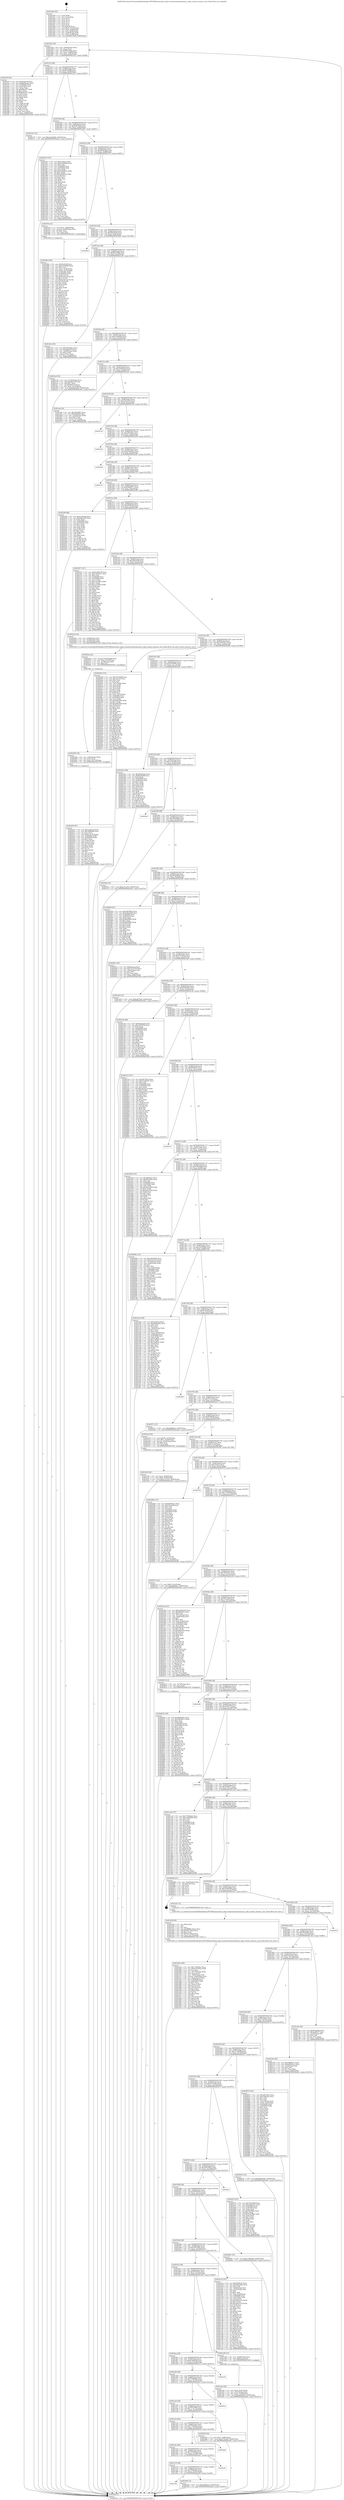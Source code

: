 digraph "0x401420" {
  label = "0x401420 (/mnt/c/Users/mathe/Desktop/tcc/POCII/binaries/extr_php-srcmainstreamsmemory.c_php_stream_memory_cast_Final-ollvm.out::main(0))"
  labelloc = "t"
  node[shape=record]

  Entry [label="",width=0.3,height=0.3,shape=circle,fillcolor=black,style=filled]
  "0x401452" [label="{
     0x401452 [32]\l
     | [instrs]\l
     &nbsp;&nbsp;0x401452 \<+6\>: mov -0x84(%rbp),%eax\l
     &nbsp;&nbsp;0x401458 \<+2\>: mov %eax,%ecx\l
     &nbsp;&nbsp;0x40145a \<+6\>: sub $0x80ac46fa,%ecx\l
     &nbsp;&nbsp;0x401460 \<+6\>: mov %eax,-0x88(%rbp)\l
     &nbsp;&nbsp;0x401466 \<+6\>: mov %ecx,-0x8c(%rbp)\l
     &nbsp;&nbsp;0x40146c \<+6\>: je 0000000000401f19 \<main+0xaf9\>\l
  }"]
  "0x401f19" [label="{
     0x401f19 [91]\l
     | [instrs]\l
     &nbsp;&nbsp;0x401f19 \<+5\>: mov $0xf5cf41f6,%eax\l
     &nbsp;&nbsp;0x401f1e \<+5\>: mov $0x8d85c8ea,%ecx\l
     &nbsp;&nbsp;0x401f23 \<+7\>: mov 0x405060,%edx\l
     &nbsp;&nbsp;0x401f2a \<+7\>: mov 0x405064,%esi\l
     &nbsp;&nbsp;0x401f31 \<+2\>: mov %edx,%edi\l
     &nbsp;&nbsp;0x401f33 \<+6\>: sub $0x80fcef77,%edi\l
     &nbsp;&nbsp;0x401f39 \<+3\>: sub $0x1,%edi\l
     &nbsp;&nbsp;0x401f3c \<+6\>: add $0x80fcef77,%edi\l
     &nbsp;&nbsp;0x401f42 \<+3\>: imul %edi,%edx\l
     &nbsp;&nbsp;0x401f45 \<+3\>: and $0x1,%edx\l
     &nbsp;&nbsp;0x401f48 \<+3\>: cmp $0x0,%edx\l
     &nbsp;&nbsp;0x401f4b \<+4\>: sete %r8b\l
     &nbsp;&nbsp;0x401f4f \<+3\>: cmp $0xa,%esi\l
     &nbsp;&nbsp;0x401f52 \<+4\>: setl %r9b\l
     &nbsp;&nbsp;0x401f56 \<+3\>: mov %r8b,%r10b\l
     &nbsp;&nbsp;0x401f59 \<+3\>: and %r9b,%r10b\l
     &nbsp;&nbsp;0x401f5c \<+3\>: xor %r9b,%r8b\l
     &nbsp;&nbsp;0x401f5f \<+3\>: or %r8b,%r10b\l
     &nbsp;&nbsp;0x401f62 \<+4\>: test $0x1,%r10b\l
     &nbsp;&nbsp;0x401f66 \<+3\>: cmovne %ecx,%eax\l
     &nbsp;&nbsp;0x401f69 \<+6\>: mov %eax,-0x84(%rbp)\l
     &nbsp;&nbsp;0x401f6f \<+5\>: jmp 0000000000402a9e \<main+0x167e\>\l
  }"]
  "0x401472" [label="{
     0x401472 [28]\l
     | [instrs]\l
     &nbsp;&nbsp;0x401472 \<+5\>: jmp 0000000000401477 \<main+0x57\>\l
     &nbsp;&nbsp;0x401477 \<+6\>: mov -0x88(%rbp),%eax\l
     &nbsp;&nbsp;0x40147d \<+5\>: sub $0x82d3bf9f,%eax\l
     &nbsp;&nbsp;0x401482 \<+6\>: mov %eax,-0x90(%rbp)\l
     &nbsp;&nbsp;0x401488 \<+6\>: je 00000000004021d7 \<main+0xdb7\>\l
  }"]
  Exit [label="",width=0.3,height=0.3,shape=circle,fillcolor=black,style=filled,peripheries=2]
  "0x4021d7" [label="{
     0x4021d7 [15]\l
     | [instrs]\l
     &nbsp;&nbsp;0x4021d7 \<+10\>: movl $0xa18ad644,-0x84(%rbp)\l
     &nbsp;&nbsp;0x4021e1 \<+5\>: jmp 0000000000402a9e \<main+0x167e\>\l
  }"]
  "0x40148e" [label="{
     0x40148e [28]\l
     | [instrs]\l
     &nbsp;&nbsp;0x40148e \<+5\>: jmp 0000000000401493 \<main+0x73\>\l
     &nbsp;&nbsp;0x401493 \<+6\>: mov -0x88(%rbp),%eax\l
     &nbsp;&nbsp;0x401499 \<+5\>: sub $0x8cfb76ed,%eax\l
     &nbsp;&nbsp;0x40149e \<+6\>: mov %eax,-0x94(%rbp)\l
     &nbsp;&nbsp;0x4014a4 \<+6\>: je 0000000000401dd7 \<main+0x9b7\>\l
  }"]
  "0x402620" [label="{
     0x402620 [145]\l
     | [instrs]\l
     &nbsp;&nbsp;0x402620 \<+5\>: mov $0xb040e62c,%ecx\l
     &nbsp;&nbsp;0x402625 \<+5\>: mov $0x5064b913,%edx\l
     &nbsp;&nbsp;0x40262a \<+3\>: mov $0x1,%sil\l
     &nbsp;&nbsp;0x40262d \<+3\>: xor %r8d,%r8d\l
     &nbsp;&nbsp;0x402630 \<+8\>: mov 0x405060,%r9d\l
     &nbsp;&nbsp;0x402638 \<+8\>: mov 0x405064,%r10d\l
     &nbsp;&nbsp;0x402640 \<+4\>: sub $0x1,%r8d\l
     &nbsp;&nbsp;0x402644 \<+3\>: mov %r9d,%r11d\l
     &nbsp;&nbsp;0x402647 \<+3\>: add %r8d,%r11d\l
     &nbsp;&nbsp;0x40264a \<+4\>: imul %r11d,%r9d\l
     &nbsp;&nbsp;0x40264e \<+4\>: and $0x1,%r9d\l
     &nbsp;&nbsp;0x402652 \<+4\>: cmp $0x0,%r9d\l
     &nbsp;&nbsp;0x402656 \<+3\>: sete %bl\l
     &nbsp;&nbsp;0x402659 \<+4\>: cmp $0xa,%r10d\l
     &nbsp;&nbsp;0x40265d \<+4\>: setl %r14b\l
     &nbsp;&nbsp;0x402661 \<+3\>: mov %bl,%r15b\l
     &nbsp;&nbsp;0x402664 \<+4\>: xor $0xff,%r15b\l
     &nbsp;&nbsp;0x402668 \<+3\>: mov %r14b,%r12b\l
     &nbsp;&nbsp;0x40266b \<+4\>: xor $0xff,%r12b\l
     &nbsp;&nbsp;0x40266f \<+4\>: xor $0x1,%sil\l
     &nbsp;&nbsp;0x402673 \<+3\>: mov %r15b,%r13b\l
     &nbsp;&nbsp;0x402676 \<+4\>: and $0xff,%r13b\l
     &nbsp;&nbsp;0x40267a \<+3\>: and %sil,%bl\l
     &nbsp;&nbsp;0x40267d \<+3\>: mov %r12b,%al\l
     &nbsp;&nbsp;0x402680 \<+2\>: and $0xff,%al\l
     &nbsp;&nbsp;0x402682 \<+3\>: and %sil,%r14b\l
     &nbsp;&nbsp;0x402685 \<+3\>: or %bl,%r13b\l
     &nbsp;&nbsp;0x402688 \<+3\>: or %r14b,%al\l
     &nbsp;&nbsp;0x40268b \<+3\>: xor %al,%r13b\l
     &nbsp;&nbsp;0x40268e \<+3\>: or %r12b,%r15b\l
     &nbsp;&nbsp;0x402691 \<+4\>: xor $0xff,%r15b\l
     &nbsp;&nbsp;0x402695 \<+4\>: or $0x1,%sil\l
     &nbsp;&nbsp;0x402699 \<+3\>: and %sil,%r15b\l
     &nbsp;&nbsp;0x40269c \<+3\>: or %r15b,%r13b\l
     &nbsp;&nbsp;0x40269f \<+4\>: test $0x1,%r13b\l
     &nbsp;&nbsp;0x4026a3 \<+3\>: cmovne %edx,%ecx\l
     &nbsp;&nbsp;0x4026a6 \<+6\>: mov %ecx,-0x84(%rbp)\l
     &nbsp;&nbsp;0x4026ac \<+5\>: jmp 0000000000402a9e \<main+0x167e\>\l
  }"]
  "0x401dd7" [label="{
     0x401dd7 [147]\l
     | [instrs]\l
     &nbsp;&nbsp;0x401dd7 \<+5\>: mov $0xacfab33,%eax\l
     &nbsp;&nbsp;0x401ddc \<+5\>: mov $0xee25858d,%ecx\l
     &nbsp;&nbsp;0x401de1 \<+2\>: mov $0x1,%dl\l
     &nbsp;&nbsp;0x401de3 \<+7\>: mov 0x405060,%esi\l
     &nbsp;&nbsp;0x401dea \<+7\>: mov 0x405064,%edi\l
     &nbsp;&nbsp;0x401df1 \<+3\>: mov %esi,%r8d\l
     &nbsp;&nbsp;0x401df4 \<+7\>: add $0x52d94932,%r8d\l
     &nbsp;&nbsp;0x401dfb \<+4\>: sub $0x1,%r8d\l
     &nbsp;&nbsp;0x401dff \<+7\>: sub $0x52d94932,%r8d\l
     &nbsp;&nbsp;0x401e06 \<+4\>: imul %r8d,%esi\l
     &nbsp;&nbsp;0x401e0a \<+3\>: and $0x1,%esi\l
     &nbsp;&nbsp;0x401e0d \<+3\>: cmp $0x0,%esi\l
     &nbsp;&nbsp;0x401e10 \<+4\>: sete %r9b\l
     &nbsp;&nbsp;0x401e14 \<+3\>: cmp $0xa,%edi\l
     &nbsp;&nbsp;0x401e17 \<+4\>: setl %r10b\l
     &nbsp;&nbsp;0x401e1b \<+3\>: mov %r9b,%r11b\l
     &nbsp;&nbsp;0x401e1e \<+4\>: xor $0xff,%r11b\l
     &nbsp;&nbsp;0x401e22 \<+3\>: mov %r10b,%bl\l
     &nbsp;&nbsp;0x401e25 \<+3\>: xor $0xff,%bl\l
     &nbsp;&nbsp;0x401e28 \<+3\>: xor $0x0,%dl\l
     &nbsp;&nbsp;0x401e2b \<+3\>: mov %r11b,%r14b\l
     &nbsp;&nbsp;0x401e2e \<+4\>: and $0x0,%r14b\l
     &nbsp;&nbsp;0x401e32 \<+3\>: and %dl,%r9b\l
     &nbsp;&nbsp;0x401e35 \<+3\>: mov %bl,%r15b\l
     &nbsp;&nbsp;0x401e38 \<+4\>: and $0x0,%r15b\l
     &nbsp;&nbsp;0x401e3c \<+3\>: and %dl,%r10b\l
     &nbsp;&nbsp;0x401e3f \<+3\>: or %r9b,%r14b\l
     &nbsp;&nbsp;0x401e42 \<+3\>: or %r10b,%r15b\l
     &nbsp;&nbsp;0x401e45 \<+3\>: xor %r15b,%r14b\l
     &nbsp;&nbsp;0x401e48 \<+3\>: or %bl,%r11b\l
     &nbsp;&nbsp;0x401e4b \<+4\>: xor $0xff,%r11b\l
     &nbsp;&nbsp;0x401e4f \<+3\>: or $0x0,%dl\l
     &nbsp;&nbsp;0x401e52 \<+3\>: and %dl,%r11b\l
     &nbsp;&nbsp;0x401e55 \<+3\>: or %r11b,%r14b\l
     &nbsp;&nbsp;0x401e58 \<+4\>: test $0x1,%r14b\l
     &nbsp;&nbsp;0x401e5c \<+3\>: cmovne %ecx,%eax\l
     &nbsp;&nbsp;0x401e5f \<+6\>: mov %eax,-0x84(%rbp)\l
     &nbsp;&nbsp;0x401e65 \<+5\>: jmp 0000000000402a9e \<main+0x167e\>\l
  }"]
  "0x4014aa" [label="{
     0x4014aa [28]\l
     | [instrs]\l
     &nbsp;&nbsp;0x4014aa \<+5\>: jmp 00000000004014af \<main+0x8f\>\l
     &nbsp;&nbsp;0x4014af \<+6\>: mov -0x88(%rbp),%eax\l
     &nbsp;&nbsp;0x4014b5 \<+5\>: sub $0x8d85c8ea,%eax\l
     &nbsp;&nbsp;0x4014ba \<+6\>: mov %eax,-0x98(%rbp)\l
     &nbsp;&nbsp;0x4014c0 \<+6\>: je 0000000000401f74 \<main+0xb54\>\l
  }"]
  "0x401a92" [label="{
     0x401a92\l
  }", style=dashed]
  "0x401f74" [label="{
     0x401f74 [23]\l
     | [instrs]\l
     &nbsp;&nbsp;0x401f74 \<+7\>: movl $0x1,-0x68(%rbp)\l
     &nbsp;&nbsp;0x401f7b \<+4\>: movslq -0x68(%rbp),%rax\l
     &nbsp;&nbsp;0x401f7f \<+4\>: shl $0x3,%rax\l
     &nbsp;&nbsp;0x401f83 \<+3\>: mov %rax,%rdi\l
     &nbsp;&nbsp;0x401f86 \<+5\>: call 0000000000401050 \<malloc@plt\>\l
     | [calls]\l
     &nbsp;&nbsp;0x401050 \{1\} (unknown)\l
  }"]
  "0x4014c6" [label="{
     0x4014c6 [28]\l
     | [instrs]\l
     &nbsp;&nbsp;0x4014c6 \<+5\>: jmp 00000000004014cb \<main+0xab\>\l
     &nbsp;&nbsp;0x4014cb \<+6\>: mov -0x88(%rbp),%eax\l
     &nbsp;&nbsp;0x4014d1 \<+5\>: sub $0x8ddc92e6,%eax\l
     &nbsp;&nbsp;0x4014d6 \<+6\>: mov %eax,-0x9c(%rbp)\l
     &nbsp;&nbsp;0x4014dc \<+6\>: je 00000000004029d4 \<main+0x15b4\>\l
  }"]
  "0x4022f8" [label="{
     0x4022f8 [15]\l
     | [instrs]\l
     &nbsp;&nbsp;0x4022f8 \<+10\>: movl $0xbd066e1f,-0x84(%rbp)\l
     &nbsp;&nbsp;0x402302 \<+5\>: jmp 0000000000402a9e \<main+0x167e\>\l
  }"]
  "0x4029d4" [label="{
     0x4029d4\l
  }", style=dashed]
  "0x4014e2" [label="{
     0x4014e2 [28]\l
     | [instrs]\l
     &nbsp;&nbsp;0x4014e2 \<+5\>: jmp 00000000004014e7 \<main+0xc7\>\l
     &nbsp;&nbsp;0x4014e7 \<+6\>: mov -0x88(%rbp),%eax\l
     &nbsp;&nbsp;0x4014ed \<+5\>: sub $0x8fe21666,%eax\l
     &nbsp;&nbsp;0x4014f2 \<+6\>: mov %eax,-0xa0(%rbp)\l
     &nbsp;&nbsp;0x4014f8 \<+6\>: je 0000000000401a9c \<main+0x67c\>\l
  }"]
  "0x401a76" [label="{
     0x401a76 [28]\l
     | [instrs]\l
     &nbsp;&nbsp;0x401a76 \<+5\>: jmp 0000000000401a7b \<main+0x65b\>\l
     &nbsp;&nbsp;0x401a7b \<+6\>: mov -0x88(%rbp),%eax\l
     &nbsp;&nbsp;0x401a81 \<+5\>: sub $0x7f686eb0,%eax\l
     &nbsp;&nbsp;0x401a86 \<+6\>: mov %eax,-0x16c(%rbp)\l
     &nbsp;&nbsp;0x401a8c \<+6\>: je 00000000004022f8 \<main+0xed8\>\l
  }"]
  "0x401a9c" [label="{
     0x401a9c [30]\l
     | [instrs]\l
     &nbsp;&nbsp;0x401a9c \<+5\>: mov $0x6424262c,%eax\l
     &nbsp;&nbsp;0x401aa1 \<+5\>: mov $0x2a841f7f,%ecx\l
     &nbsp;&nbsp;0x401aa6 \<+3\>: mov -0x38(%rbp),%edx\l
     &nbsp;&nbsp;0x401aa9 \<+3\>: cmp $0x2,%edx\l
     &nbsp;&nbsp;0x401aac \<+3\>: cmovne %ecx,%eax\l
     &nbsp;&nbsp;0x401aaf \<+6\>: mov %eax,-0x84(%rbp)\l
     &nbsp;&nbsp;0x401ab5 \<+5\>: jmp 0000000000402a9e \<main+0x167e\>\l
  }"]
  "0x4014fe" [label="{
     0x4014fe [28]\l
     | [instrs]\l
     &nbsp;&nbsp;0x4014fe \<+5\>: jmp 0000000000401503 \<main+0xe3\>\l
     &nbsp;&nbsp;0x401503 \<+6\>: mov -0x88(%rbp),%eax\l
     &nbsp;&nbsp;0x401509 \<+5\>: sub $0xa18ad644,%eax\l
     &nbsp;&nbsp;0x40150e \<+6\>: mov %eax,-0xa4(%rbp)\l
     &nbsp;&nbsp;0x401514 \<+6\>: je 00000000004021e6 \<main+0xdc6\>\l
  }"]
  "0x402a9e" [label="{
     0x402a9e [5]\l
     | [instrs]\l
     &nbsp;&nbsp;0x402a9e \<+5\>: jmp 0000000000401452 \<main+0x32\>\l
  }"]
  "0x401420" [label="{
     0x401420 [50]\l
     | [instrs]\l
     &nbsp;&nbsp;0x401420 \<+1\>: push %rbp\l
     &nbsp;&nbsp;0x401421 \<+3\>: mov %rsp,%rbp\l
     &nbsp;&nbsp;0x401424 \<+2\>: push %r15\l
     &nbsp;&nbsp;0x401426 \<+2\>: push %r14\l
     &nbsp;&nbsp;0x401428 \<+2\>: push %r13\l
     &nbsp;&nbsp;0x40142a \<+2\>: push %r12\l
     &nbsp;&nbsp;0x40142c \<+1\>: push %rbx\l
     &nbsp;&nbsp;0x40142d \<+7\>: sub $0x158,%rsp\l
     &nbsp;&nbsp;0x401434 \<+7\>: movl $0x0,-0x3c(%rbp)\l
     &nbsp;&nbsp;0x40143b \<+3\>: mov %edi,-0x40(%rbp)\l
     &nbsp;&nbsp;0x40143e \<+4\>: mov %rsi,-0x48(%rbp)\l
     &nbsp;&nbsp;0x401442 \<+3\>: mov -0x40(%rbp),%edi\l
     &nbsp;&nbsp;0x401445 \<+3\>: mov %edi,-0x38(%rbp)\l
     &nbsp;&nbsp;0x401448 \<+10\>: movl $0x8fe21666,-0x84(%rbp)\l
  }"]
  "0x402a41" [label="{
     0x402a41\l
  }", style=dashed]
  "0x4021e6" [label="{
     0x4021e6 [34]\l
     | [instrs]\l
     &nbsp;&nbsp;0x4021e6 \<+3\>: mov -0x74(%rbp),%eax\l
     &nbsp;&nbsp;0x4021e9 \<+5\>: add $0x9fef1c8,%eax\l
     &nbsp;&nbsp;0x4021ee \<+3\>: add $0x1,%eax\l
     &nbsp;&nbsp;0x4021f1 \<+5\>: sub $0x9fef1c8,%eax\l
     &nbsp;&nbsp;0x4021f6 \<+3\>: mov %eax,-0x74(%rbp)\l
     &nbsp;&nbsp;0x4021f9 \<+10\>: movl $0xd492d50b,-0x84(%rbp)\l
     &nbsp;&nbsp;0x402203 \<+5\>: jmp 0000000000402a9e \<main+0x167e\>\l
  }"]
  "0x40151a" [label="{
     0x40151a [28]\l
     | [instrs]\l
     &nbsp;&nbsp;0x40151a \<+5\>: jmp 000000000040151f \<main+0xff\>\l
     &nbsp;&nbsp;0x40151f \<+6\>: mov -0x88(%rbp),%eax\l
     &nbsp;&nbsp;0x401525 \<+5\>: sub $0xaa05922d,%eax\l
     &nbsp;&nbsp;0x40152a \<+6\>: mov %eax,-0xa8(%rbp)\l
     &nbsp;&nbsp;0x401530 \<+6\>: je 0000000000401afa \<main+0x6da\>\l
  }"]
  "0x401a5a" [label="{
     0x401a5a [28]\l
     | [instrs]\l
     &nbsp;&nbsp;0x401a5a \<+5\>: jmp 0000000000401a5f \<main+0x63f\>\l
     &nbsp;&nbsp;0x401a5f \<+6\>: mov -0x88(%rbp),%eax\l
     &nbsp;&nbsp;0x401a65 \<+5\>: sub $0x7b5c80bf,%eax\l
     &nbsp;&nbsp;0x401a6a \<+6\>: mov %eax,-0x168(%rbp)\l
     &nbsp;&nbsp;0x401a70 \<+6\>: je 0000000000402a41 \<main+0x1621\>\l
  }"]
  "0x401afa" [label="{
     0x401afa [30]\l
     | [instrs]\l
     &nbsp;&nbsp;0x401afa \<+5\>: mov $0x38320ff1,%eax\l
     &nbsp;&nbsp;0x401aff \<+5\>: mov $0x64d6824,%ecx\l
     &nbsp;&nbsp;0x401b04 \<+3\>: mov -0x34(%rbp),%edx\l
     &nbsp;&nbsp;0x401b07 \<+3\>: cmp $0x0,%edx\l
     &nbsp;&nbsp;0x401b0a \<+3\>: cmove %ecx,%eax\l
     &nbsp;&nbsp;0x401b0d \<+6\>: mov %eax,-0x84(%rbp)\l
     &nbsp;&nbsp;0x401b13 \<+5\>: jmp 0000000000402a9e \<main+0x167e\>\l
  }"]
  "0x401536" [label="{
     0x401536 [28]\l
     | [instrs]\l
     &nbsp;&nbsp;0x401536 \<+5\>: jmp 000000000040153b \<main+0x11b\>\l
     &nbsp;&nbsp;0x40153b \<+6\>: mov -0x88(%rbp),%eax\l
     &nbsp;&nbsp;0x401541 \<+5\>: sub $0xaa6e3216,%eax\l
     &nbsp;&nbsp;0x401546 \<+6\>: mov %eax,-0xac(%rbp)\l
     &nbsp;&nbsp;0x40154c \<+6\>: je 00000000004027bd \<main+0x139d\>\l
  }"]
  "0x402928" [label="{
     0x402928\l
  }", style=dashed]
  "0x4027bd" [label="{
     0x4027bd\l
  }", style=dashed]
  "0x401552" [label="{
     0x401552 [28]\l
     | [instrs]\l
     &nbsp;&nbsp;0x401552 \<+5\>: jmp 0000000000401557 \<main+0x137\>\l
     &nbsp;&nbsp;0x401557 \<+6\>: mov -0x88(%rbp),%eax\l
     &nbsp;&nbsp;0x40155d \<+5\>: sub $0xaf4726ac,%eax\l
     &nbsp;&nbsp;0x401562 \<+6\>: mov %eax,-0xb0(%rbp)\l
     &nbsp;&nbsp;0x401568 \<+6\>: je 0000000000402a94 \<main+0x1674\>\l
  }"]
  "0x401a3e" [label="{
     0x401a3e [28]\l
     | [instrs]\l
     &nbsp;&nbsp;0x401a3e \<+5\>: jmp 0000000000401a43 \<main+0x623\>\l
     &nbsp;&nbsp;0x401a43 \<+6\>: mov -0x88(%rbp),%eax\l
     &nbsp;&nbsp;0x401a49 \<+5\>: sub $0x770638a3,%eax\l
     &nbsp;&nbsp;0x401a4e \<+6\>: mov %eax,-0x164(%rbp)\l
     &nbsp;&nbsp;0x401a54 \<+6\>: je 0000000000402928 \<main+0x1508\>\l
  }"]
  "0x402a94" [label="{
     0x402a94\l
  }", style=dashed]
  "0x40156e" [label="{
     0x40156e [28]\l
     | [instrs]\l
     &nbsp;&nbsp;0x40156e \<+5\>: jmp 0000000000401573 \<main+0x153\>\l
     &nbsp;&nbsp;0x401573 \<+6\>: mov -0x88(%rbp),%eax\l
     &nbsp;&nbsp;0x401579 \<+5\>: sub $0xb040e62c,%eax\l
     &nbsp;&nbsp;0x40157e \<+6\>: mov %eax,-0xb4(%rbp)\l
     &nbsp;&nbsp;0x401584 \<+6\>: je 0000000000402a65 \<main+0x1645\>\l
  }"]
  "0x40245f" [label="{
     0x40245f [22]\l
     | [instrs]\l
     &nbsp;&nbsp;0x40245f \<+7\>: movl $0x1,-0x80(%rbp)\l
     &nbsp;&nbsp;0x402466 \<+10\>: movl $0x4c7b3a83,-0x84(%rbp)\l
     &nbsp;&nbsp;0x402470 \<+5\>: jmp 0000000000402a9e \<main+0x167e\>\l
  }"]
  "0x402a65" [label="{
     0x402a65\l
  }", style=dashed]
  "0x40158a" [label="{
     0x40158a [28]\l
     | [instrs]\l
     &nbsp;&nbsp;0x40158a \<+5\>: jmp 000000000040158f \<main+0x16f\>\l
     &nbsp;&nbsp;0x40158f \<+6\>: mov -0x88(%rbp),%eax\l
     &nbsp;&nbsp;0x401595 \<+5\>: sub $0xb6ca3cea,%eax\l
     &nbsp;&nbsp;0x40159a \<+6\>: mov %eax,-0xb8(%rbp)\l
     &nbsp;&nbsp;0x4015a0 \<+6\>: je 0000000000402725 \<main+0x1305\>\l
  }"]
  "0x401a22" [label="{
     0x401a22 [28]\l
     | [instrs]\l
     &nbsp;&nbsp;0x401a22 \<+5\>: jmp 0000000000401a27 \<main+0x607\>\l
     &nbsp;&nbsp;0x401a27 \<+6\>: mov -0x88(%rbp),%eax\l
     &nbsp;&nbsp;0x401a2d \<+5\>: sub $0x75727f70,%eax\l
     &nbsp;&nbsp;0x401a32 \<+6\>: mov %eax,-0x160(%rbp)\l
     &nbsp;&nbsp;0x401a38 \<+6\>: je 000000000040245f \<main+0x103f\>\l
  }"]
  "0x402725" [label="{
     0x402725\l
  }", style=dashed]
  "0x4015a6" [label="{
     0x4015a6 [28]\l
     | [instrs]\l
     &nbsp;&nbsp;0x4015a6 \<+5\>: jmp 00000000004015ab \<main+0x18b\>\l
     &nbsp;&nbsp;0x4015ab \<+6\>: mov -0x88(%rbp),%eax\l
     &nbsp;&nbsp;0x4015b1 \<+5\>: sub $0xb9bf8271,%eax\l
     &nbsp;&nbsp;0x4015b6 \<+6\>: mov %eax,-0xbc(%rbp)\l
     &nbsp;&nbsp;0x4015bc \<+6\>: je 0000000000402208 \<main+0xde8\>\l
  }"]
  "0x4026cf" [label="{
     0x4026cf\l
  }", style=dashed]
  "0x402208" [label="{
     0x402208 [86]\l
     | [instrs]\l
     &nbsp;&nbsp;0x402208 \<+5\>: mov $0xce36eafd,%eax\l
     &nbsp;&nbsp;0x40220d \<+5\>: mov $0xbd6caf36,%ecx\l
     &nbsp;&nbsp;0x402212 \<+2\>: xor %edx,%edx\l
     &nbsp;&nbsp;0x402214 \<+7\>: mov 0x405060,%esi\l
     &nbsp;&nbsp;0x40221b \<+7\>: mov 0x405064,%edi\l
     &nbsp;&nbsp;0x402222 \<+3\>: sub $0x1,%edx\l
     &nbsp;&nbsp;0x402225 \<+3\>: mov %esi,%r8d\l
     &nbsp;&nbsp;0x402228 \<+3\>: add %edx,%r8d\l
     &nbsp;&nbsp;0x40222b \<+4\>: imul %r8d,%esi\l
     &nbsp;&nbsp;0x40222f \<+3\>: and $0x1,%esi\l
     &nbsp;&nbsp;0x402232 \<+3\>: cmp $0x0,%esi\l
     &nbsp;&nbsp;0x402235 \<+4\>: sete %r9b\l
     &nbsp;&nbsp;0x402239 \<+3\>: cmp $0xa,%edi\l
     &nbsp;&nbsp;0x40223c \<+4\>: setl %r10b\l
     &nbsp;&nbsp;0x402240 \<+3\>: mov %r9b,%r11b\l
     &nbsp;&nbsp;0x402243 \<+3\>: and %r10b,%r11b\l
     &nbsp;&nbsp;0x402246 \<+3\>: xor %r10b,%r9b\l
     &nbsp;&nbsp;0x402249 \<+3\>: or %r9b,%r11b\l
     &nbsp;&nbsp;0x40224c \<+4\>: test $0x1,%r11b\l
     &nbsp;&nbsp;0x402250 \<+3\>: cmovne %ecx,%eax\l
     &nbsp;&nbsp;0x402253 \<+6\>: mov %eax,-0x84(%rbp)\l
     &nbsp;&nbsp;0x402259 \<+5\>: jmp 0000000000402a9e \<main+0x167e\>\l
  }"]
  "0x4015c2" [label="{
     0x4015c2 [28]\l
     | [instrs]\l
     &nbsp;&nbsp;0x4015c2 \<+5\>: jmp 00000000004015c7 \<main+0x1a7\>\l
     &nbsp;&nbsp;0x4015c7 \<+6\>: mov -0x88(%rbp),%eax\l
     &nbsp;&nbsp;0x4015cd \<+5\>: sub $0xbd066e1f,%eax\l
     &nbsp;&nbsp;0x4015d2 \<+6\>: mov %eax,-0xc0(%rbp)\l
     &nbsp;&nbsp;0x4015d8 \<+6\>: je 0000000000402307 \<main+0xee7\>\l
  }"]
  "0x401a06" [label="{
     0x401a06 [28]\l
     | [instrs]\l
     &nbsp;&nbsp;0x401a06 \<+5\>: jmp 0000000000401a0b \<main+0x5eb\>\l
     &nbsp;&nbsp;0x401a0b \<+6\>: mov -0x88(%rbp),%eax\l
     &nbsp;&nbsp;0x401a11 \<+5\>: sub $0x7349646d,%eax\l
     &nbsp;&nbsp;0x401a16 \<+6\>: mov %eax,-0x15c(%rbp)\l
     &nbsp;&nbsp;0x401a1c \<+6\>: je 00000000004026cf \<main+0x12af\>\l
  }"]
  "0x402307" [label="{
     0x402307 [147]\l
     | [instrs]\l
     &nbsp;&nbsp;0x402307 \<+5\>: mov $0x6cd0dd38,%eax\l
     &nbsp;&nbsp;0x40230c \<+5\>: mov $0x1d876ca7,%ecx\l
     &nbsp;&nbsp;0x402311 \<+2\>: mov $0x1,%dl\l
     &nbsp;&nbsp;0x402313 \<+7\>: mov 0x405060,%esi\l
     &nbsp;&nbsp;0x40231a \<+7\>: mov 0x405064,%edi\l
     &nbsp;&nbsp;0x402321 \<+3\>: mov %esi,%r8d\l
     &nbsp;&nbsp;0x402324 \<+7\>: sub $0xc12c4063,%r8d\l
     &nbsp;&nbsp;0x40232b \<+4\>: sub $0x1,%r8d\l
     &nbsp;&nbsp;0x40232f \<+7\>: add $0xc12c4063,%r8d\l
     &nbsp;&nbsp;0x402336 \<+4\>: imul %r8d,%esi\l
     &nbsp;&nbsp;0x40233a \<+3\>: and $0x1,%esi\l
     &nbsp;&nbsp;0x40233d \<+3\>: cmp $0x0,%esi\l
     &nbsp;&nbsp;0x402340 \<+4\>: sete %r9b\l
     &nbsp;&nbsp;0x402344 \<+3\>: cmp $0xa,%edi\l
     &nbsp;&nbsp;0x402347 \<+4\>: setl %r10b\l
     &nbsp;&nbsp;0x40234b \<+3\>: mov %r9b,%r11b\l
     &nbsp;&nbsp;0x40234e \<+4\>: xor $0xff,%r11b\l
     &nbsp;&nbsp;0x402352 \<+3\>: mov %r10b,%bl\l
     &nbsp;&nbsp;0x402355 \<+3\>: xor $0xff,%bl\l
     &nbsp;&nbsp;0x402358 \<+3\>: xor $0x1,%dl\l
     &nbsp;&nbsp;0x40235b \<+3\>: mov %r11b,%r14b\l
     &nbsp;&nbsp;0x40235e \<+4\>: and $0xff,%r14b\l
     &nbsp;&nbsp;0x402362 \<+3\>: and %dl,%r9b\l
     &nbsp;&nbsp;0x402365 \<+3\>: mov %bl,%r15b\l
     &nbsp;&nbsp;0x402368 \<+4\>: and $0xff,%r15b\l
     &nbsp;&nbsp;0x40236c \<+3\>: and %dl,%r10b\l
     &nbsp;&nbsp;0x40236f \<+3\>: or %r9b,%r14b\l
     &nbsp;&nbsp;0x402372 \<+3\>: or %r10b,%r15b\l
     &nbsp;&nbsp;0x402375 \<+3\>: xor %r15b,%r14b\l
     &nbsp;&nbsp;0x402378 \<+3\>: or %bl,%r11b\l
     &nbsp;&nbsp;0x40237b \<+4\>: xor $0xff,%r11b\l
     &nbsp;&nbsp;0x40237f \<+3\>: or $0x1,%dl\l
     &nbsp;&nbsp;0x402382 \<+3\>: and %dl,%r11b\l
     &nbsp;&nbsp;0x402385 \<+3\>: or %r11b,%r14b\l
     &nbsp;&nbsp;0x402388 \<+4\>: test $0x1,%r14b\l
     &nbsp;&nbsp;0x40238c \<+3\>: cmovne %ecx,%eax\l
     &nbsp;&nbsp;0x40238f \<+6\>: mov %eax,-0x84(%rbp)\l
     &nbsp;&nbsp;0x402395 \<+5\>: jmp 0000000000402a9e \<main+0x167e\>\l
  }"]
  "0x4015de" [label="{
     0x4015de [28]\l
     | [instrs]\l
     &nbsp;&nbsp;0x4015de \<+5\>: jmp 00000000004015e3 \<main+0x1c3\>\l
     &nbsp;&nbsp;0x4015e3 \<+6\>: mov -0x88(%rbp),%eax\l
     &nbsp;&nbsp;0x4015e9 \<+5\>: sub $0xbd6caf36,%eax\l
     &nbsp;&nbsp;0x4015ee \<+6\>: mov %eax,-0xc4(%rbp)\l
     &nbsp;&nbsp;0x4015f4 \<+6\>: je 000000000040225e \<main+0xe3e\>\l
  }"]
  "0x402a32" [label="{
     0x402a32\l
  }", style=dashed]
  "0x40225e" [label="{
     0x40225e [16]\l
     | [instrs]\l
     &nbsp;&nbsp;0x40225e \<+4\>: mov -0x60(%rbp),%rdi\l
     &nbsp;&nbsp;0x402262 \<+3\>: mov -0x50(%rbp),%esi\l
     &nbsp;&nbsp;0x402265 \<+4\>: mov -0x70(%rbp),%rdx\l
     &nbsp;&nbsp;0x402269 \<+5\>: call 0000000000401240 \<php_stream_memory_cast\>\l
     | [calls]\l
     &nbsp;&nbsp;0x401240 \{1\} (/mnt/c/Users/mathe/Desktop/tcc/POCII/binaries/extr_php-srcmainstreamsmemory.c_php_stream_memory_cast_Final-ollvm.out::php_stream_memory_cast)\l
  }"]
  "0x4015fa" [label="{
     0x4015fa [28]\l
     | [instrs]\l
     &nbsp;&nbsp;0x4015fa \<+5\>: jmp 00000000004015ff \<main+0x1df\>\l
     &nbsp;&nbsp;0x4015ff \<+6\>: mov -0x88(%rbp),%eax\l
     &nbsp;&nbsp;0x401605 \<+5\>: sub $0xc5463aa7,%eax\l
     &nbsp;&nbsp;0x40160a \<+6\>: mov %eax,-0xc8(%rbp)\l
     &nbsp;&nbsp;0x401610 \<+6\>: je 00000000004024d0 \<main+0x10b0\>\l
  }"]
  "0x402297" [label="{
     0x402297 [97]\l
     | [instrs]\l
     &nbsp;&nbsp;0x402297 \<+5\>: mov $0xce36eafd,%eax\l
     &nbsp;&nbsp;0x40229c \<+5\>: mov $0x7f686eb0,%esi\l
     &nbsp;&nbsp;0x4022a1 \<+2\>: xor %ecx,%ecx\l
     &nbsp;&nbsp;0x4022a3 \<+7\>: movl $0x0,-0x7c(%rbp)\l
     &nbsp;&nbsp;0x4022aa \<+8\>: mov 0x405060,%r8d\l
     &nbsp;&nbsp;0x4022b2 \<+8\>: mov 0x405064,%r9d\l
     &nbsp;&nbsp;0x4022ba \<+3\>: sub $0x1,%ecx\l
     &nbsp;&nbsp;0x4022bd \<+3\>: mov %r8d,%r10d\l
     &nbsp;&nbsp;0x4022c0 \<+3\>: add %ecx,%r10d\l
     &nbsp;&nbsp;0x4022c3 \<+4\>: imul %r10d,%r8d\l
     &nbsp;&nbsp;0x4022c7 \<+4\>: and $0x1,%r8d\l
     &nbsp;&nbsp;0x4022cb \<+4\>: cmp $0x0,%r8d\l
     &nbsp;&nbsp;0x4022cf \<+4\>: sete %r11b\l
     &nbsp;&nbsp;0x4022d3 \<+4\>: cmp $0xa,%r9d\l
     &nbsp;&nbsp;0x4022d7 \<+3\>: setl %bl\l
     &nbsp;&nbsp;0x4022da \<+3\>: mov %r11b,%r14b\l
     &nbsp;&nbsp;0x4022dd \<+3\>: and %bl,%r14b\l
     &nbsp;&nbsp;0x4022e0 \<+3\>: xor %bl,%r11b\l
     &nbsp;&nbsp;0x4022e3 \<+3\>: or %r11b,%r14b\l
     &nbsp;&nbsp;0x4022e6 \<+4\>: test $0x1,%r14b\l
     &nbsp;&nbsp;0x4022ea \<+3\>: cmovne %esi,%eax\l
     &nbsp;&nbsp;0x4022ed \<+6\>: mov %eax,-0x84(%rbp)\l
     &nbsp;&nbsp;0x4022f3 \<+5\>: jmp 0000000000402a9e \<main+0x167e\>\l
  }"]
  "0x4024d0" [label="{
     0x4024d0 [172]\l
     | [instrs]\l
     &nbsp;&nbsp;0x4024d0 \<+5\>: mov $0x7b5c80bf,%eax\l
     &nbsp;&nbsp;0x4024d5 \<+5\>: mov $0x7bc7c0,%ecx\l
     &nbsp;&nbsp;0x4024da \<+2\>: mov $0x1,%dl\l
     &nbsp;&nbsp;0x4024dc \<+2\>: xor %esi,%esi\l
     &nbsp;&nbsp;0x4024de \<+3\>: mov -0x7c(%rbp),%edi\l
     &nbsp;&nbsp;0x4024e1 \<+3\>: mov %esi,%r8d\l
     &nbsp;&nbsp;0x4024e4 \<+3\>: sub %edi,%r8d\l
     &nbsp;&nbsp;0x4024e7 \<+2\>: mov %esi,%edi\l
     &nbsp;&nbsp;0x4024e9 \<+3\>: sub $0x1,%edi\l
     &nbsp;&nbsp;0x4024ec \<+3\>: add %edi,%r8d\l
     &nbsp;&nbsp;0x4024ef \<+3\>: sub %r8d,%esi\l
     &nbsp;&nbsp;0x4024f2 \<+3\>: mov %esi,-0x7c(%rbp)\l
     &nbsp;&nbsp;0x4024f5 \<+7\>: mov 0x405060,%esi\l
     &nbsp;&nbsp;0x4024fc \<+7\>: mov 0x405064,%edi\l
     &nbsp;&nbsp;0x402503 \<+3\>: mov %esi,%r8d\l
     &nbsp;&nbsp;0x402506 \<+7\>: sub $0xe99a5fb4,%r8d\l
     &nbsp;&nbsp;0x40250d \<+4\>: sub $0x1,%r8d\l
     &nbsp;&nbsp;0x402511 \<+7\>: add $0xe99a5fb4,%r8d\l
     &nbsp;&nbsp;0x402518 \<+4\>: imul %r8d,%esi\l
     &nbsp;&nbsp;0x40251c \<+3\>: and $0x1,%esi\l
     &nbsp;&nbsp;0x40251f \<+3\>: cmp $0x0,%esi\l
     &nbsp;&nbsp;0x402522 \<+4\>: sete %r9b\l
     &nbsp;&nbsp;0x402526 \<+3\>: cmp $0xa,%edi\l
     &nbsp;&nbsp;0x402529 \<+4\>: setl %r10b\l
     &nbsp;&nbsp;0x40252d \<+3\>: mov %r9b,%r11b\l
     &nbsp;&nbsp;0x402530 \<+4\>: xor $0xff,%r11b\l
     &nbsp;&nbsp;0x402534 \<+3\>: mov %r10b,%bl\l
     &nbsp;&nbsp;0x402537 \<+3\>: xor $0xff,%bl\l
     &nbsp;&nbsp;0x40253a \<+3\>: xor $0x0,%dl\l
     &nbsp;&nbsp;0x40253d \<+3\>: mov %r11b,%r14b\l
     &nbsp;&nbsp;0x402540 \<+4\>: and $0x0,%r14b\l
     &nbsp;&nbsp;0x402544 \<+3\>: and %dl,%r9b\l
     &nbsp;&nbsp;0x402547 \<+3\>: mov %bl,%r15b\l
     &nbsp;&nbsp;0x40254a \<+4\>: and $0x0,%r15b\l
     &nbsp;&nbsp;0x40254e \<+3\>: and %dl,%r10b\l
     &nbsp;&nbsp;0x402551 \<+3\>: or %r9b,%r14b\l
     &nbsp;&nbsp;0x402554 \<+3\>: or %r10b,%r15b\l
     &nbsp;&nbsp;0x402557 \<+3\>: xor %r15b,%r14b\l
     &nbsp;&nbsp;0x40255a \<+3\>: or %bl,%r11b\l
     &nbsp;&nbsp;0x40255d \<+4\>: xor $0xff,%r11b\l
     &nbsp;&nbsp;0x402561 \<+3\>: or $0x0,%dl\l
     &nbsp;&nbsp;0x402564 \<+3\>: and %dl,%r11b\l
     &nbsp;&nbsp;0x402567 \<+3\>: or %r11b,%r14b\l
     &nbsp;&nbsp;0x40256a \<+4\>: test $0x1,%r14b\l
     &nbsp;&nbsp;0x40256e \<+3\>: cmovne %ecx,%eax\l
     &nbsp;&nbsp;0x402571 \<+6\>: mov %eax,-0x84(%rbp)\l
     &nbsp;&nbsp;0x402577 \<+5\>: jmp 0000000000402a9e \<main+0x167e\>\l
  }"]
  "0x401616" [label="{
     0x401616 [28]\l
     | [instrs]\l
     &nbsp;&nbsp;0x401616 \<+5\>: jmp 000000000040161b \<main+0x1fb\>\l
     &nbsp;&nbsp;0x40161b \<+6\>: mov -0x88(%rbp),%eax\l
     &nbsp;&nbsp;0x401621 \<+5\>: sub $0xcb2f7876,%eax\l
     &nbsp;&nbsp;0x401626 \<+6\>: mov %eax,-0xcc(%rbp)\l
     &nbsp;&nbsp;0x40162c \<+6\>: je 0000000000402181 \<main+0xd61\>\l
  }"]
  "0x402285" [label="{
     0x402285 [18]\l
     | [instrs]\l
     &nbsp;&nbsp;0x402285 \<+4\>: mov -0x60(%rbp),%rdx\l
     &nbsp;&nbsp;0x402289 \<+3\>: mov %rdx,%rdi\l
     &nbsp;&nbsp;0x40228c \<+6\>: mov %eax,-0x174(%rbp)\l
     &nbsp;&nbsp;0x402292 \<+5\>: call 0000000000401030 \<free@plt\>\l
     | [calls]\l
     &nbsp;&nbsp;0x401030 \{1\} (unknown)\l
  }"]
  "0x402181" [label="{
     0x402181 [86]\l
     | [instrs]\l
     &nbsp;&nbsp;0x402181 \<+5\>: mov $0x8ddc92e6,%eax\l
     &nbsp;&nbsp;0x402186 \<+5\>: mov $0x82d3bf9f,%ecx\l
     &nbsp;&nbsp;0x40218b \<+2\>: xor %edx,%edx\l
     &nbsp;&nbsp;0x40218d \<+7\>: mov 0x405060,%esi\l
     &nbsp;&nbsp;0x402194 \<+7\>: mov 0x405064,%edi\l
     &nbsp;&nbsp;0x40219b \<+3\>: sub $0x1,%edx\l
     &nbsp;&nbsp;0x40219e \<+3\>: mov %esi,%r8d\l
     &nbsp;&nbsp;0x4021a1 \<+3\>: add %edx,%r8d\l
     &nbsp;&nbsp;0x4021a4 \<+4\>: imul %r8d,%esi\l
     &nbsp;&nbsp;0x4021a8 \<+3\>: and $0x1,%esi\l
     &nbsp;&nbsp;0x4021ab \<+3\>: cmp $0x0,%esi\l
     &nbsp;&nbsp;0x4021ae \<+4\>: sete %r9b\l
     &nbsp;&nbsp;0x4021b2 \<+3\>: cmp $0xa,%edi\l
     &nbsp;&nbsp;0x4021b5 \<+4\>: setl %r10b\l
     &nbsp;&nbsp;0x4021b9 \<+3\>: mov %r9b,%r11b\l
     &nbsp;&nbsp;0x4021bc \<+3\>: and %r10b,%r11b\l
     &nbsp;&nbsp;0x4021bf \<+3\>: xor %r10b,%r9b\l
     &nbsp;&nbsp;0x4021c2 \<+3\>: or %r9b,%r11b\l
     &nbsp;&nbsp;0x4021c5 \<+4\>: test $0x1,%r11b\l
     &nbsp;&nbsp;0x4021c9 \<+3\>: cmovne %ecx,%eax\l
     &nbsp;&nbsp;0x4021cc \<+6\>: mov %eax,-0x84(%rbp)\l
     &nbsp;&nbsp;0x4021d2 \<+5\>: jmp 0000000000402a9e \<main+0x167e\>\l
  }"]
  "0x401632" [label="{
     0x401632 [28]\l
     | [instrs]\l
     &nbsp;&nbsp;0x401632 \<+5\>: jmp 0000000000401637 \<main+0x217\>\l
     &nbsp;&nbsp;0x401637 \<+6\>: mov -0x88(%rbp),%eax\l
     &nbsp;&nbsp;0x40163d \<+5\>: sub $0xce36eafd,%eax\l
     &nbsp;&nbsp;0x401642 \<+6\>: mov %eax,-0xd0(%rbp)\l
     &nbsp;&nbsp;0x401648 \<+6\>: je 00000000004029e3 \<main+0x15c3\>\l
  }"]
  "0x40226e" [label="{
     0x40226e [23]\l
     | [instrs]\l
     &nbsp;&nbsp;0x40226e \<+10\>: movabs $0x4030b6,%rdi\l
     &nbsp;&nbsp;0x402278 \<+3\>: mov %eax,-0x78(%rbp)\l
     &nbsp;&nbsp;0x40227b \<+3\>: mov -0x78(%rbp),%esi\l
     &nbsp;&nbsp;0x40227e \<+2\>: mov $0x0,%al\l
     &nbsp;&nbsp;0x402280 \<+5\>: call 0000000000401040 \<printf@plt\>\l
     | [calls]\l
     &nbsp;&nbsp;0x401040 \{1\} (unknown)\l
  }"]
  "0x4029e3" [label="{
     0x4029e3\l
  }", style=dashed]
  "0x40164e" [label="{
     0x40164e [28]\l
     | [instrs]\l
     &nbsp;&nbsp;0x40164e \<+5\>: jmp 0000000000401653 \<main+0x233\>\l
     &nbsp;&nbsp;0x401653 \<+6\>: mov -0x88(%rbp),%eax\l
     &nbsp;&nbsp;0x401659 \<+5\>: sub $0xd485d94b,%eax\l
     &nbsp;&nbsp;0x40165e \<+6\>: mov %eax,-0xd4(%rbp)\l
     &nbsp;&nbsp;0x401664 \<+6\>: je 0000000000401f0a \<main+0xaea\>\l
  }"]
  "0x401f8b" [label="{
     0x401f8b [166]\l
     | [instrs]\l
     &nbsp;&nbsp;0x401f8b \<+5\>: mov $0xf5cf41f6,%ecx\l
     &nbsp;&nbsp;0x401f90 \<+5\>: mov $0x4314849f,%edx\l
     &nbsp;&nbsp;0x401f95 \<+3\>: mov $0x1,%sil\l
     &nbsp;&nbsp;0x401f98 \<+4\>: mov %rax,-0x70(%rbp)\l
     &nbsp;&nbsp;0x401f9c \<+7\>: movl $0x0,-0x74(%rbp)\l
     &nbsp;&nbsp;0x401fa3 \<+8\>: mov 0x405060,%r8d\l
     &nbsp;&nbsp;0x401fab \<+8\>: mov 0x405064,%r9d\l
     &nbsp;&nbsp;0x401fb3 \<+3\>: mov %r8d,%r10d\l
     &nbsp;&nbsp;0x401fb6 \<+7\>: add $0x6ec9e7ad,%r10d\l
     &nbsp;&nbsp;0x401fbd \<+4\>: sub $0x1,%r10d\l
     &nbsp;&nbsp;0x401fc1 \<+7\>: sub $0x6ec9e7ad,%r10d\l
     &nbsp;&nbsp;0x401fc8 \<+4\>: imul %r10d,%r8d\l
     &nbsp;&nbsp;0x401fcc \<+4\>: and $0x1,%r8d\l
     &nbsp;&nbsp;0x401fd0 \<+4\>: cmp $0x0,%r8d\l
     &nbsp;&nbsp;0x401fd4 \<+4\>: sete %r11b\l
     &nbsp;&nbsp;0x401fd8 \<+4\>: cmp $0xa,%r9d\l
     &nbsp;&nbsp;0x401fdc \<+3\>: setl %bl\l
     &nbsp;&nbsp;0x401fdf \<+3\>: mov %r11b,%r14b\l
     &nbsp;&nbsp;0x401fe2 \<+4\>: xor $0xff,%r14b\l
     &nbsp;&nbsp;0x401fe6 \<+3\>: mov %bl,%r15b\l
     &nbsp;&nbsp;0x401fe9 \<+4\>: xor $0xff,%r15b\l
     &nbsp;&nbsp;0x401fed \<+4\>: xor $0x0,%sil\l
     &nbsp;&nbsp;0x401ff1 \<+3\>: mov %r14b,%r12b\l
     &nbsp;&nbsp;0x401ff4 \<+4\>: and $0x0,%r12b\l
     &nbsp;&nbsp;0x401ff8 \<+3\>: and %sil,%r11b\l
     &nbsp;&nbsp;0x401ffb \<+3\>: mov %r15b,%r13b\l
     &nbsp;&nbsp;0x401ffe \<+4\>: and $0x0,%r13b\l
     &nbsp;&nbsp;0x402002 \<+3\>: and %sil,%bl\l
     &nbsp;&nbsp;0x402005 \<+3\>: or %r11b,%r12b\l
     &nbsp;&nbsp;0x402008 \<+3\>: or %bl,%r13b\l
     &nbsp;&nbsp;0x40200b \<+3\>: xor %r13b,%r12b\l
     &nbsp;&nbsp;0x40200e \<+3\>: or %r15b,%r14b\l
     &nbsp;&nbsp;0x402011 \<+4\>: xor $0xff,%r14b\l
     &nbsp;&nbsp;0x402015 \<+4\>: or $0x0,%sil\l
     &nbsp;&nbsp;0x402019 \<+3\>: and %sil,%r14b\l
     &nbsp;&nbsp;0x40201c \<+3\>: or %r14b,%r12b\l
     &nbsp;&nbsp;0x40201f \<+4\>: test $0x1,%r12b\l
     &nbsp;&nbsp;0x402023 \<+3\>: cmovne %edx,%ecx\l
     &nbsp;&nbsp;0x402026 \<+6\>: mov %ecx,-0x84(%rbp)\l
     &nbsp;&nbsp;0x40202c \<+5\>: jmp 0000000000402a9e \<main+0x167e\>\l
  }"]
  "0x401f0a" [label="{
     0x401f0a [15]\l
     | [instrs]\l
     &nbsp;&nbsp;0x401f0a \<+10\>: movl $0xe11c21fc,-0x84(%rbp)\l
     &nbsp;&nbsp;0x401f14 \<+5\>: jmp 0000000000402a9e \<main+0x167e\>\l
  }"]
  "0x40166a" [label="{
     0x40166a [28]\l
     | [instrs]\l
     &nbsp;&nbsp;0x40166a \<+5\>: jmp 000000000040166f \<main+0x24f\>\l
     &nbsp;&nbsp;0x40166f \<+6\>: mov -0x88(%rbp),%eax\l
     &nbsp;&nbsp;0x401675 \<+5\>: sub $0xd492d50b,%eax\l
     &nbsp;&nbsp;0x40167a \<+6\>: mov %eax,-0xd8(%rbp)\l
     &nbsp;&nbsp;0x401680 \<+6\>: je 0000000000402040 \<main+0xc20\>\l
  }"]
  "0x401d5e" [label="{
     0x401d5e [106]\l
     | [instrs]\l
     &nbsp;&nbsp;0x401d5e \<+5\>: mov $0x770638a3,%ecx\l
     &nbsp;&nbsp;0x401d63 \<+5\>: mov $0xd7b7843a,%edx\l
     &nbsp;&nbsp;0x401d68 \<+2\>: xor %esi,%esi\l
     &nbsp;&nbsp;0x401d6a \<+6\>: mov -0x170(%rbp),%edi\l
     &nbsp;&nbsp;0x401d70 \<+3\>: imul %eax,%edi\l
     &nbsp;&nbsp;0x401d73 \<+4\>: mov -0x60(%rbp),%r8\l
     &nbsp;&nbsp;0x401d77 \<+4\>: movslq -0x64(%rbp),%r9\l
     &nbsp;&nbsp;0x401d7b \<+4\>: mov %edi,(%r8,%r9,4)\l
     &nbsp;&nbsp;0x401d7f \<+7\>: mov 0x405060,%eax\l
     &nbsp;&nbsp;0x401d86 \<+7\>: mov 0x405064,%edi\l
     &nbsp;&nbsp;0x401d8d \<+3\>: sub $0x1,%esi\l
     &nbsp;&nbsp;0x401d90 \<+3\>: mov %eax,%r10d\l
     &nbsp;&nbsp;0x401d93 \<+3\>: add %esi,%r10d\l
     &nbsp;&nbsp;0x401d96 \<+4\>: imul %r10d,%eax\l
     &nbsp;&nbsp;0x401d9a \<+3\>: and $0x1,%eax\l
     &nbsp;&nbsp;0x401d9d \<+3\>: cmp $0x0,%eax\l
     &nbsp;&nbsp;0x401da0 \<+4\>: sete %r11b\l
     &nbsp;&nbsp;0x401da4 \<+3\>: cmp $0xa,%edi\l
     &nbsp;&nbsp;0x401da7 \<+3\>: setl %bl\l
     &nbsp;&nbsp;0x401daa \<+3\>: mov %r11b,%r14b\l
     &nbsp;&nbsp;0x401dad \<+3\>: and %bl,%r14b\l
     &nbsp;&nbsp;0x401db0 \<+3\>: xor %bl,%r11b\l
     &nbsp;&nbsp;0x401db3 \<+3\>: or %r11b,%r14b\l
     &nbsp;&nbsp;0x401db6 \<+4\>: test $0x1,%r14b\l
     &nbsp;&nbsp;0x401dba \<+3\>: cmovne %edx,%ecx\l
     &nbsp;&nbsp;0x401dbd \<+6\>: mov %ecx,-0x84(%rbp)\l
     &nbsp;&nbsp;0x401dc3 \<+5\>: jmp 0000000000402a9e \<main+0x167e\>\l
  }"]
  "0x402040" [label="{
     0x402040 [91]\l
     | [instrs]\l
     &nbsp;&nbsp;0x402040 \<+5\>: mov $0x4d934f95,%eax\l
     &nbsp;&nbsp;0x402045 \<+5\>: mov $0xe582de88,%ecx\l
     &nbsp;&nbsp;0x40204a \<+7\>: mov 0x405060,%edx\l
     &nbsp;&nbsp;0x402051 \<+7\>: mov 0x405064,%esi\l
     &nbsp;&nbsp;0x402058 \<+2\>: mov %edx,%edi\l
     &nbsp;&nbsp;0x40205a \<+6\>: add $0x8b096f4e,%edi\l
     &nbsp;&nbsp;0x402060 \<+3\>: sub $0x1,%edi\l
     &nbsp;&nbsp;0x402063 \<+6\>: sub $0x8b096f4e,%edi\l
     &nbsp;&nbsp;0x402069 \<+3\>: imul %edi,%edx\l
     &nbsp;&nbsp;0x40206c \<+3\>: and $0x1,%edx\l
     &nbsp;&nbsp;0x40206f \<+3\>: cmp $0x0,%edx\l
     &nbsp;&nbsp;0x402072 \<+4\>: sete %r8b\l
     &nbsp;&nbsp;0x402076 \<+3\>: cmp $0xa,%esi\l
     &nbsp;&nbsp;0x402079 \<+4\>: setl %r9b\l
     &nbsp;&nbsp;0x40207d \<+3\>: mov %r8b,%r10b\l
     &nbsp;&nbsp;0x402080 \<+3\>: and %r9b,%r10b\l
     &nbsp;&nbsp;0x402083 \<+3\>: xor %r9b,%r8b\l
     &nbsp;&nbsp;0x402086 \<+3\>: or %r8b,%r10b\l
     &nbsp;&nbsp;0x402089 \<+4\>: test $0x1,%r10b\l
     &nbsp;&nbsp;0x40208d \<+3\>: cmovne %ecx,%eax\l
     &nbsp;&nbsp;0x402090 \<+6\>: mov %eax,-0x84(%rbp)\l
     &nbsp;&nbsp;0x402096 \<+5\>: jmp 0000000000402a9e \<main+0x167e\>\l
  }"]
  "0x401686" [label="{
     0x401686 [28]\l
     | [instrs]\l
     &nbsp;&nbsp;0x401686 \<+5\>: jmp 000000000040168b \<main+0x26b\>\l
     &nbsp;&nbsp;0x40168b \<+6\>: mov -0x88(%rbp),%eax\l
     &nbsp;&nbsp;0x401691 \<+5\>: sub $0xd6653fca,%eax\l
     &nbsp;&nbsp;0x401696 \<+6\>: mov %eax,-0xdc(%rbp)\l
     &nbsp;&nbsp;0x40169c \<+6\>: je 0000000000402441 \<main+0x1021\>\l
  }"]
  "0x401d36" [label="{
     0x401d36 [40]\l
     | [instrs]\l
     &nbsp;&nbsp;0x401d36 \<+5\>: mov $0x2,%ecx\l
     &nbsp;&nbsp;0x401d3b \<+1\>: cltd\l
     &nbsp;&nbsp;0x401d3c \<+2\>: idiv %ecx\l
     &nbsp;&nbsp;0x401d3e \<+6\>: imul $0xfffffffe,%edx,%ecx\l
     &nbsp;&nbsp;0x401d44 \<+6\>: add $0x56c12624,%ecx\l
     &nbsp;&nbsp;0x401d4a \<+3\>: add $0x1,%ecx\l
     &nbsp;&nbsp;0x401d4d \<+6\>: sub $0x56c12624,%ecx\l
     &nbsp;&nbsp;0x401d53 \<+6\>: mov %ecx,-0x170(%rbp)\l
     &nbsp;&nbsp;0x401d59 \<+5\>: call 0000000000401160 \<next_i\>\l
     | [calls]\l
     &nbsp;&nbsp;0x401160 \{1\} (/mnt/c/Users/mathe/Desktop/tcc/POCII/binaries/extr_php-srcmainstreamsmemory.c_php_stream_memory_cast_Final-ollvm.out::next_i)\l
  }"]
  "0x402441" [label="{
     0x402441 [30]\l
     | [instrs]\l
     &nbsp;&nbsp;0x402441 \<+5\>: mov $0x6cfccea,%eax\l
     &nbsp;&nbsp;0x402446 \<+5\>: mov $0x75727f70,%ecx\l
     &nbsp;&nbsp;0x40244b \<+3\>: mov -0x2d(%rbp),%dl\l
     &nbsp;&nbsp;0x40244e \<+3\>: test $0x1,%dl\l
     &nbsp;&nbsp;0x402451 \<+3\>: cmovne %ecx,%eax\l
     &nbsp;&nbsp;0x402454 \<+6\>: mov %eax,-0x84(%rbp)\l
     &nbsp;&nbsp;0x40245a \<+5\>: jmp 0000000000402a9e \<main+0x167e\>\l
  }"]
  "0x4016a2" [label="{
     0x4016a2 [28]\l
     | [instrs]\l
     &nbsp;&nbsp;0x4016a2 \<+5\>: jmp 00000000004016a7 \<main+0x287\>\l
     &nbsp;&nbsp;0x4016a7 \<+6\>: mov -0x88(%rbp),%eax\l
     &nbsp;&nbsp;0x4016ad \<+5\>: sub $0xd7b7843a,%eax\l
     &nbsp;&nbsp;0x4016b2 \<+6\>: mov %eax,-0xe0(%rbp)\l
     &nbsp;&nbsp;0x4016b8 \<+6\>: je 0000000000401dc8 \<main+0x9a8\>\l
  }"]
  "0x401b36" [label="{
     0x401b36 [26]\l
     | [instrs]\l
     &nbsp;&nbsp;0x401b36 \<+4\>: mov %rax,-0x60(%rbp)\l
     &nbsp;&nbsp;0x401b3a \<+7\>: movl $0x0,-0x64(%rbp)\l
     &nbsp;&nbsp;0x401b41 \<+10\>: movl $0xe11c21fc,-0x84(%rbp)\l
     &nbsp;&nbsp;0x401b4b \<+5\>: jmp 0000000000402a9e \<main+0x167e\>\l
  }"]
  "0x401dc8" [label="{
     0x401dc8 [15]\l
     | [instrs]\l
     &nbsp;&nbsp;0x401dc8 \<+10\>: movl $0x8cfb76ed,-0x84(%rbp)\l
     &nbsp;&nbsp;0x401dd2 \<+5\>: jmp 0000000000402a9e \<main+0x167e\>\l
  }"]
  "0x4016be" [label="{
     0x4016be [28]\l
     | [instrs]\l
     &nbsp;&nbsp;0x4016be \<+5\>: jmp 00000000004016c3 \<main+0x2a3\>\l
     &nbsp;&nbsp;0x4016c3 \<+6\>: mov -0x88(%rbp),%eax\l
     &nbsp;&nbsp;0x4016c9 \<+5\>: sub $0xda092223,%eax\l
     &nbsp;&nbsp;0x4016ce \<+6\>: mov %eax,-0xe4(%rbp)\l
     &nbsp;&nbsp;0x4016d4 \<+6\>: je 000000000040212b \<main+0xd0b\>\l
  }"]
  "0x401ae2" [label="{
     0x401ae2 [24]\l
     | [instrs]\l
     &nbsp;&nbsp;0x401ae2 \<+3\>: mov %eax,-0x4c(%rbp)\l
     &nbsp;&nbsp;0x401ae5 \<+3\>: mov -0x4c(%rbp),%eax\l
     &nbsp;&nbsp;0x401ae8 \<+3\>: mov %eax,-0x34(%rbp)\l
     &nbsp;&nbsp;0x401aeb \<+10\>: movl $0xaa05922d,-0x84(%rbp)\l
     &nbsp;&nbsp;0x401af5 \<+5\>: jmp 0000000000402a9e \<main+0x167e\>\l
  }"]
  "0x40212b" [label="{
     0x40212b [86]\l
     | [instrs]\l
     &nbsp;&nbsp;0x40212b \<+5\>: mov $0x8ddc92e6,%eax\l
     &nbsp;&nbsp;0x402130 \<+5\>: mov $0xcb2f7876,%ecx\l
     &nbsp;&nbsp;0x402135 \<+2\>: xor %edx,%edx\l
     &nbsp;&nbsp;0x402137 \<+7\>: mov 0x405060,%esi\l
     &nbsp;&nbsp;0x40213e \<+7\>: mov 0x405064,%edi\l
     &nbsp;&nbsp;0x402145 \<+3\>: sub $0x1,%edx\l
     &nbsp;&nbsp;0x402148 \<+3\>: mov %esi,%r8d\l
     &nbsp;&nbsp;0x40214b \<+3\>: add %edx,%r8d\l
     &nbsp;&nbsp;0x40214e \<+4\>: imul %r8d,%esi\l
     &nbsp;&nbsp;0x402152 \<+3\>: and $0x1,%esi\l
     &nbsp;&nbsp;0x402155 \<+3\>: cmp $0x0,%esi\l
     &nbsp;&nbsp;0x402158 \<+4\>: sete %r9b\l
     &nbsp;&nbsp;0x40215c \<+3\>: cmp $0xa,%edi\l
     &nbsp;&nbsp;0x40215f \<+4\>: setl %r10b\l
     &nbsp;&nbsp;0x402163 \<+3\>: mov %r9b,%r11b\l
     &nbsp;&nbsp;0x402166 \<+3\>: and %r10b,%r11b\l
     &nbsp;&nbsp;0x402169 \<+3\>: xor %r10b,%r9b\l
     &nbsp;&nbsp;0x40216c \<+3\>: or %r9b,%r11b\l
     &nbsp;&nbsp;0x40216f \<+4\>: test $0x1,%r11b\l
     &nbsp;&nbsp;0x402173 \<+3\>: cmovne %ecx,%eax\l
     &nbsp;&nbsp;0x402176 \<+6\>: mov %eax,-0x84(%rbp)\l
     &nbsp;&nbsp;0x40217c \<+5\>: jmp 0000000000402a9e \<main+0x167e\>\l
  }"]
  "0x4016da" [label="{
     0x4016da [28]\l
     | [instrs]\l
     &nbsp;&nbsp;0x4016da \<+5\>: jmp 00000000004016df \<main+0x2bf\>\l
     &nbsp;&nbsp;0x4016df \<+6\>: mov -0x88(%rbp),%eax\l
     &nbsp;&nbsp;0x4016e5 \<+5\>: sub $0xdefe69e1,%eax\l
     &nbsp;&nbsp;0x4016ea \<+6\>: mov %eax,-0xe8(%rbp)\l
     &nbsp;&nbsp;0x4016f0 \<+6\>: je 00000000004027e2 \<main+0x13c2\>\l
  }"]
  "0x4019ea" [label="{
     0x4019ea [28]\l
     | [instrs]\l
     &nbsp;&nbsp;0x4019ea \<+5\>: jmp 00000000004019ef \<main+0x5cf\>\l
     &nbsp;&nbsp;0x4019ef \<+6\>: mov -0x88(%rbp),%eax\l
     &nbsp;&nbsp;0x4019f5 \<+5\>: sub $0x6cd0dd38,%eax\l
     &nbsp;&nbsp;0x4019fa \<+6\>: mov %eax,-0x158(%rbp)\l
     &nbsp;&nbsp;0x401a00 \<+6\>: je 0000000000402a32 \<main+0x1612\>\l
  }"]
  "0x4027e2" [label="{
     0x4027e2 [147]\l
     | [instrs]\l
     &nbsp;&nbsp;0x4027e2 \<+5\>: mov $0xaf4726ac,%eax\l
     &nbsp;&nbsp;0x4027e7 \<+5\>: mov $0x41e4d5dc,%ecx\l
     &nbsp;&nbsp;0x4027ec \<+2\>: mov $0x1,%dl\l
     &nbsp;&nbsp;0x4027ee \<+7\>: mov 0x405060,%esi\l
     &nbsp;&nbsp;0x4027f5 \<+7\>: mov 0x405064,%edi\l
     &nbsp;&nbsp;0x4027fc \<+3\>: mov %esi,%r8d\l
     &nbsp;&nbsp;0x4027ff \<+7\>: add $0xbde2d1cb,%r8d\l
     &nbsp;&nbsp;0x402806 \<+4\>: sub $0x1,%r8d\l
     &nbsp;&nbsp;0x40280a \<+7\>: sub $0xbde2d1cb,%r8d\l
     &nbsp;&nbsp;0x402811 \<+4\>: imul %r8d,%esi\l
     &nbsp;&nbsp;0x402815 \<+3\>: and $0x1,%esi\l
     &nbsp;&nbsp;0x402818 \<+3\>: cmp $0x0,%esi\l
     &nbsp;&nbsp;0x40281b \<+4\>: sete %r9b\l
     &nbsp;&nbsp;0x40281f \<+3\>: cmp $0xa,%edi\l
     &nbsp;&nbsp;0x402822 \<+4\>: setl %r10b\l
     &nbsp;&nbsp;0x402826 \<+3\>: mov %r9b,%r11b\l
     &nbsp;&nbsp;0x402829 \<+4\>: xor $0xff,%r11b\l
     &nbsp;&nbsp;0x40282d \<+3\>: mov %r10b,%bl\l
     &nbsp;&nbsp;0x402830 \<+3\>: xor $0xff,%bl\l
     &nbsp;&nbsp;0x402833 \<+3\>: xor $0x0,%dl\l
     &nbsp;&nbsp;0x402836 \<+3\>: mov %r11b,%r14b\l
     &nbsp;&nbsp;0x402839 \<+4\>: and $0x0,%r14b\l
     &nbsp;&nbsp;0x40283d \<+3\>: and %dl,%r9b\l
     &nbsp;&nbsp;0x402840 \<+3\>: mov %bl,%r15b\l
     &nbsp;&nbsp;0x402843 \<+4\>: and $0x0,%r15b\l
     &nbsp;&nbsp;0x402847 \<+3\>: and %dl,%r10b\l
     &nbsp;&nbsp;0x40284a \<+3\>: or %r9b,%r14b\l
     &nbsp;&nbsp;0x40284d \<+3\>: or %r10b,%r15b\l
     &nbsp;&nbsp;0x402850 \<+3\>: xor %r15b,%r14b\l
     &nbsp;&nbsp;0x402853 \<+3\>: or %bl,%r11b\l
     &nbsp;&nbsp;0x402856 \<+4\>: xor $0xff,%r11b\l
     &nbsp;&nbsp;0x40285a \<+3\>: or $0x0,%dl\l
     &nbsp;&nbsp;0x40285d \<+3\>: and %dl,%r11b\l
     &nbsp;&nbsp;0x402860 \<+3\>: or %r11b,%r14b\l
     &nbsp;&nbsp;0x402863 \<+4\>: test $0x1,%r14b\l
     &nbsp;&nbsp;0x402867 \<+3\>: cmovne %ecx,%eax\l
     &nbsp;&nbsp;0x40286a \<+6\>: mov %eax,-0x84(%rbp)\l
     &nbsp;&nbsp;0x402870 \<+5\>: jmp 0000000000402a9e \<main+0x167e\>\l
  }"]
  "0x4016f6" [label="{
     0x4016f6 [28]\l
     | [instrs]\l
     &nbsp;&nbsp;0x4016f6 \<+5\>: jmp 00000000004016fb \<main+0x2db\>\l
     &nbsp;&nbsp;0x4016fb \<+6\>: mov -0x88(%rbp),%eax\l
     &nbsp;&nbsp;0x401701 \<+5\>: sub $0xdf306cf7,%eax\l
     &nbsp;&nbsp;0x401706 \<+6\>: mov %eax,-0xec(%rbp)\l
     &nbsp;&nbsp;0x40170c \<+6\>: je 0000000000402919 \<main+0x14f9\>\l
  }"]
  "0x401ad5" [label="{
     0x401ad5 [13]\l
     | [instrs]\l
     &nbsp;&nbsp;0x401ad5 \<+4\>: mov -0x48(%rbp),%rax\l
     &nbsp;&nbsp;0x401ad9 \<+4\>: mov 0x8(%rax),%rdi\l
     &nbsp;&nbsp;0x401add \<+5\>: call 0000000000401060 \<atoi@plt\>\l
     | [calls]\l
     &nbsp;&nbsp;0x401060 \{1\} (unknown)\l
  }"]
  "0x402919" [label="{
     0x402919\l
  }", style=dashed]
  "0x401712" [label="{
     0x401712 [28]\l
     | [instrs]\l
     &nbsp;&nbsp;0x401712 \<+5\>: jmp 0000000000401717 \<main+0x2f7\>\l
     &nbsp;&nbsp;0x401717 \<+6\>: mov -0x88(%rbp),%eax\l
     &nbsp;&nbsp;0x40171d \<+5\>: sub $0xe11c21fc,%eax\l
     &nbsp;&nbsp;0x401722 \<+6\>: mov %eax,-0xf0(%rbp)\l
     &nbsp;&nbsp;0x401728 \<+6\>: je 0000000000401b50 \<main+0x730\>\l
  }"]
  "0x4019ce" [label="{
     0x4019ce [28]\l
     | [instrs]\l
     &nbsp;&nbsp;0x4019ce \<+5\>: jmp 00000000004019d3 \<main+0x5b3\>\l
     &nbsp;&nbsp;0x4019d3 \<+6\>: mov -0x88(%rbp),%eax\l
     &nbsp;&nbsp;0x4019d9 \<+5\>: sub $0x6424262c,%eax\l
     &nbsp;&nbsp;0x4019de \<+6\>: mov %eax,-0x154(%rbp)\l
     &nbsp;&nbsp;0x4019e4 \<+6\>: je 0000000000401ad5 \<main+0x6b5\>\l
  }"]
  "0x401b50" [label="{
     0x401b50 [147]\l
     | [instrs]\l
     &nbsp;&nbsp;0x401b50 \<+5\>: mov $0xdf306cf7,%eax\l
     &nbsp;&nbsp;0x401b55 \<+5\>: mov $0x56f15fb5,%ecx\l
     &nbsp;&nbsp;0x401b5a \<+2\>: mov $0x1,%dl\l
     &nbsp;&nbsp;0x401b5c \<+7\>: mov 0x405060,%esi\l
     &nbsp;&nbsp;0x401b63 \<+7\>: mov 0x405064,%edi\l
     &nbsp;&nbsp;0x401b6a \<+3\>: mov %esi,%r8d\l
     &nbsp;&nbsp;0x401b6d \<+7\>: add $0x4a51f3dd,%r8d\l
     &nbsp;&nbsp;0x401b74 \<+4\>: sub $0x1,%r8d\l
     &nbsp;&nbsp;0x401b78 \<+7\>: sub $0x4a51f3dd,%r8d\l
     &nbsp;&nbsp;0x401b7f \<+4\>: imul %r8d,%esi\l
     &nbsp;&nbsp;0x401b83 \<+3\>: and $0x1,%esi\l
     &nbsp;&nbsp;0x401b86 \<+3\>: cmp $0x0,%esi\l
     &nbsp;&nbsp;0x401b89 \<+4\>: sete %r9b\l
     &nbsp;&nbsp;0x401b8d \<+3\>: cmp $0xa,%edi\l
     &nbsp;&nbsp;0x401b90 \<+4\>: setl %r10b\l
     &nbsp;&nbsp;0x401b94 \<+3\>: mov %r9b,%r11b\l
     &nbsp;&nbsp;0x401b97 \<+4\>: xor $0xff,%r11b\l
     &nbsp;&nbsp;0x401b9b \<+3\>: mov %r10b,%bl\l
     &nbsp;&nbsp;0x401b9e \<+3\>: xor $0xff,%bl\l
     &nbsp;&nbsp;0x401ba1 \<+3\>: xor $0x1,%dl\l
     &nbsp;&nbsp;0x401ba4 \<+3\>: mov %r11b,%r14b\l
     &nbsp;&nbsp;0x401ba7 \<+4\>: and $0xff,%r14b\l
     &nbsp;&nbsp;0x401bab \<+3\>: and %dl,%r9b\l
     &nbsp;&nbsp;0x401bae \<+3\>: mov %bl,%r15b\l
     &nbsp;&nbsp;0x401bb1 \<+4\>: and $0xff,%r15b\l
     &nbsp;&nbsp;0x401bb5 \<+3\>: and %dl,%r10b\l
     &nbsp;&nbsp;0x401bb8 \<+3\>: or %r9b,%r14b\l
     &nbsp;&nbsp;0x401bbb \<+3\>: or %r10b,%r15b\l
     &nbsp;&nbsp;0x401bbe \<+3\>: xor %r15b,%r14b\l
     &nbsp;&nbsp;0x401bc1 \<+3\>: or %bl,%r11b\l
     &nbsp;&nbsp;0x401bc4 \<+4\>: xor $0xff,%r11b\l
     &nbsp;&nbsp;0x401bc8 \<+3\>: or $0x1,%dl\l
     &nbsp;&nbsp;0x401bcb \<+3\>: and %dl,%r11b\l
     &nbsp;&nbsp;0x401bce \<+3\>: or %r11b,%r14b\l
     &nbsp;&nbsp;0x401bd1 \<+4\>: test $0x1,%r14b\l
     &nbsp;&nbsp;0x401bd5 \<+3\>: cmovne %ecx,%eax\l
     &nbsp;&nbsp;0x401bd8 \<+6\>: mov %eax,-0x84(%rbp)\l
     &nbsp;&nbsp;0x401bde \<+5\>: jmp 0000000000402a9e \<main+0x167e\>\l
  }"]
  "0x40172e" [label="{
     0x40172e [28]\l
     | [instrs]\l
     &nbsp;&nbsp;0x40172e \<+5\>: jmp 0000000000401733 \<main+0x313\>\l
     &nbsp;&nbsp;0x401733 \<+6\>: mov -0x88(%rbp),%eax\l
     &nbsp;&nbsp;0x401739 \<+5\>: sub $0xe582de88,%eax\l
     &nbsp;&nbsp;0x40173e \<+6\>: mov %eax,-0xf4(%rbp)\l
     &nbsp;&nbsp;0x401744 \<+6\>: je 000000000040209b \<main+0xc7b\>\l
  }"]
  "0x401be3" [label="{
     0x401be3 [167]\l
     | [instrs]\l
     &nbsp;&nbsp;0x401be3 \<+5\>: mov $0xdf306cf7,%eax\l
     &nbsp;&nbsp;0x401be8 \<+5\>: mov $0x3f4e2db4,%ecx\l
     &nbsp;&nbsp;0x401bed \<+2\>: mov $0x1,%dl\l
     &nbsp;&nbsp;0x401bef \<+3\>: mov -0x64(%rbp),%esi\l
     &nbsp;&nbsp;0x401bf2 \<+3\>: cmp -0x54(%rbp),%esi\l
     &nbsp;&nbsp;0x401bf5 \<+4\>: setl %dil\l
     &nbsp;&nbsp;0x401bf9 \<+4\>: and $0x1,%dil\l
     &nbsp;&nbsp;0x401bfd \<+4\>: mov %dil,-0x2f(%rbp)\l
     &nbsp;&nbsp;0x401c01 \<+7\>: mov 0x405060,%esi\l
     &nbsp;&nbsp;0x401c08 \<+8\>: mov 0x405064,%r8d\l
     &nbsp;&nbsp;0x401c10 \<+3\>: mov %esi,%r9d\l
     &nbsp;&nbsp;0x401c13 \<+7\>: sub $0x2045ce70,%r9d\l
     &nbsp;&nbsp;0x401c1a \<+4\>: sub $0x1,%r9d\l
     &nbsp;&nbsp;0x401c1e \<+7\>: add $0x2045ce70,%r9d\l
     &nbsp;&nbsp;0x401c25 \<+4\>: imul %r9d,%esi\l
     &nbsp;&nbsp;0x401c29 \<+3\>: and $0x1,%esi\l
     &nbsp;&nbsp;0x401c2c \<+3\>: cmp $0x0,%esi\l
     &nbsp;&nbsp;0x401c2f \<+4\>: sete %dil\l
     &nbsp;&nbsp;0x401c33 \<+4\>: cmp $0xa,%r8d\l
     &nbsp;&nbsp;0x401c37 \<+4\>: setl %r10b\l
     &nbsp;&nbsp;0x401c3b \<+3\>: mov %dil,%r11b\l
     &nbsp;&nbsp;0x401c3e \<+4\>: xor $0xff,%r11b\l
     &nbsp;&nbsp;0x401c42 \<+3\>: mov %r10b,%bl\l
     &nbsp;&nbsp;0x401c45 \<+3\>: xor $0xff,%bl\l
     &nbsp;&nbsp;0x401c48 \<+3\>: xor $0x0,%dl\l
     &nbsp;&nbsp;0x401c4b \<+3\>: mov %r11b,%r14b\l
     &nbsp;&nbsp;0x401c4e \<+4\>: and $0x0,%r14b\l
     &nbsp;&nbsp;0x401c52 \<+3\>: and %dl,%dil\l
     &nbsp;&nbsp;0x401c55 \<+3\>: mov %bl,%r15b\l
     &nbsp;&nbsp;0x401c58 \<+4\>: and $0x0,%r15b\l
     &nbsp;&nbsp;0x401c5c \<+3\>: and %dl,%r10b\l
     &nbsp;&nbsp;0x401c5f \<+3\>: or %dil,%r14b\l
     &nbsp;&nbsp;0x401c62 \<+3\>: or %r10b,%r15b\l
     &nbsp;&nbsp;0x401c65 \<+3\>: xor %r15b,%r14b\l
     &nbsp;&nbsp;0x401c68 \<+3\>: or %bl,%r11b\l
     &nbsp;&nbsp;0x401c6b \<+4\>: xor $0xff,%r11b\l
     &nbsp;&nbsp;0x401c6f \<+3\>: or $0x0,%dl\l
     &nbsp;&nbsp;0x401c72 \<+3\>: and %dl,%r11b\l
     &nbsp;&nbsp;0x401c75 \<+3\>: or %r11b,%r14b\l
     &nbsp;&nbsp;0x401c78 \<+4\>: test $0x1,%r14b\l
     &nbsp;&nbsp;0x401c7c \<+3\>: cmovne %ecx,%eax\l
     &nbsp;&nbsp;0x401c7f \<+6\>: mov %eax,-0x84(%rbp)\l
     &nbsp;&nbsp;0x401c85 \<+5\>: jmp 0000000000402a9e \<main+0x167e\>\l
  }"]
  "0x40209b" [label="{
     0x40209b [114]\l
     | [instrs]\l
     &nbsp;&nbsp;0x40209b \<+5\>: mov $0x4d934f95,%eax\l
     &nbsp;&nbsp;0x4020a0 \<+5\>: mov $0x41b413e4,%ecx\l
     &nbsp;&nbsp;0x4020a5 \<+3\>: mov -0x74(%rbp),%edx\l
     &nbsp;&nbsp;0x4020a8 \<+3\>: cmp -0x68(%rbp),%edx\l
     &nbsp;&nbsp;0x4020ab \<+4\>: setl %sil\l
     &nbsp;&nbsp;0x4020af \<+4\>: and $0x1,%sil\l
     &nbsp;&nbsp;0x4020b3 \<+4\>: mov %sil,-0x2e(%rbp)\l
     &nbsp;&nbsp;0x4020b7 \<+7\>: mov 0x405060,%edx\l
     &nbsp;&nbsp;0x4020be \<+7\>: mov 0x405064,%edi\l
     &nbsp;&nbsp;0x4020c5 \<+3\>: mov %edx,%r8d\l
     &nbsp;&nbsp;0x4020c8 \<+7\>: add $0x3e5753c1,%r8d\l
     &nbsp;&nbsp;0x4020cf \<+4\>: sub $0x1,%r8d\l
     &nbsp;&nbsp;0x4020d3 \<+7\>: sub $0x3e5753c1,%r8d\l
     &nbsp;&nbsp;0x4020da \<+4\>: imul %r8d,%edx\l
     &nbsp;&nbsp;0x4020de \<+3\>: and $0x1,%edx\l
     &nbsp;&nbsp;0x4020e1 \<+3\>: cmp $0x0,%edx\l
     &nbsp;&nbsp;0x4020e4 \<+4\>: sete %sil\l
     &nbsp;&nbsp;0x4020e8 \<+3\>: cmp $0xa,%edi\l
     &nbsp;&nbsp;0x4020eb \<+4\>: setl %r9b\l
     &nbsp;&nbsp;0x4020ef \<+3\>: mov %sil,%r10b\l
     &nbsp;&nbsp;0x4020f2 \<+3\>: and %r9b,%r10b\l
     &nbsp;&nbsp;0x4020f5 \<+3\>: xor %r9b,%sil\l
     &nbsp;&nbsp;0x4020f8 \<+3\>: or %sil,%r10b\l
     &nbsp;&nbsp;0x4020fb \<+4\>: test $0x1,%r10b\l
     &nbsp;&nbsp;0x4020ff \<+3\>: cmovne %ecx,%eax\l
     &nbsp;&nbsp;0x402102 \<+6\>: mov %eax,-0x84(%rbp)\l
     &nbsp;&nbsp;0x402108 \<+5\>: jmp 0000000000402a9e \<main+0x167e\>\l
  }"]
  "0x40174a" [label="{
     0x40174a [28]\l
     | [instrs]\l
     &nbsp;&nbsp;0x40174a \<+5\>: jmp 000000000040174f \<main+0x32f\>\l
     &nbsp;&nbsp;0x40174f \<+6\>: mov -0x88(%rbp),%eax\l
     &nbsp;&nbsp;0x401755 \<+5\>: sub $0xee25858d,%eax\l
     &nbsp;&nbsp;0x40175a \<+6\>: mov %eax,-0xf8(%rbp)\l
     &nbsp;&nbsp;0x401760 \<+6\>: je 0000000000401e6a \<main+0xa4a\>\l
  }"]
  "0x4019b2" [label="{
     0x4019b2 [28]\l
     | [instrs]\l
     &nbsp;&nbsp;0x4019b2 \<+5\>: jmp 00000000004019b7 \<main+0x597\>\l
     &nbsp;&nbsp;0x4019b7 \<+6\>: mov -0x88(%rbp),%eax\l
     &nbsp;&nbsp;0x4019bd \<+5\>: sub $0x56f15fb5,%eax\l
     &nbsp;&nbsp;0x4019c2 \<+6\>: mov %eax,-0x150(%rbp)\l
     &nbsp;&nbsp;0x4019c8 \<+6\>: je 0000000000401be3 \<main+0x7c3\>\l
  }"]
  "0x401e6a" [label="{
     0x401e6a [160]\l
     | [instrs]\l
     &nbsp;&nbsp;0x401e6a \<+5\>: mov $0xacfab33,%eax\l
     &nbsp;&nbsp;0x401e6f \<+5\>: mov $0xd485d94b,%ecx\l
     &nbsp;&nbsp;0x401e74 \<+2\>: mov $0x1,%dl\l
     &nbsp;&nbsp;0x401e76 \<+2\>: xor %esi,%esi\l
     &nbsp;&nbsp;0x401e78 \<+3\>: mov -0x64(%rbp),%edi\l
     &nbsp;&nbsp;0x401e7b \<+3\>: sub $0x1,%esi\l
     &nbsp;&nbsp;0x401e7e \<+2\>: sub %esi,%edi\l
     &nbsp;&nbsp;0x401e80 \<+3\>: mov %edi,-0x64(%rbp)\l
     &nbsp;&nbsp;0x401e83 \<+7\>: mov 0x405060,%esi\l
     &nbsp;&nbsp;0x401e8a \<+7\>: mov 0x405064,%edi\l
     &nbsp;&nbsp;0x401e91 \<+3\>: mov %esi,%r8d\l
     &nbsp;&nbsp;0x401e94 \<+7\>: sub $0x72effe61,%r8d\l
     &nbsp;&nbsp;0x401e9b \<+4\>: sub $0x1,%r8d\l
     &nbsp;&nbsp;0x401e9f \<+7\>: add $0x72effe61,%r8d\l
     &nbsp;&nbsp;0x401ea6 \<+4\>: imul %r8d,%esi\l
     &nbsp;&nbsp;0x401eaa \<+3\>: and $0x1,%esi\l
     &nbsp;&nbsp;0x401ead \<+3\>: cmp $0x0,%esi\l
     &nbsp;&nbsp;0x401eb0 \<+4\>: sete %r9b\l
     &nbsp;&nbsp;0x401eb4 \<+3\>: cmp $0xa,%edi\l
     &nbsp;&nbsp;0x401eb7 \<+4\>: setl %r10b\l
     &nbsp;&nbsp;0x401ebb \<+3\>: mov %r9b,%r11b\l
     &nbsp;&nbsp;0x401ebe \<+4\>: xor $0xff,%r11b\l
     &nbsp;&nbsp;0x401ec2 \<+3\>: mov %r10b,%bl\l
     &nbsp;&nbsp;0x401ec5 \<+3\>: xor $0xff,%bl\l
     &nbsp;&nbsp;0x401ec8 \<+3\>: xor $0x1,%dl\l
     &nbsp;&nbsp;0x401ecb \<+3\>: mov %r11b,%r14b\l
     &nbsp;&nbsp;0x401ece \<+4\>: and $0xff,%r14b\l
     &nbsp;&nbsp;0x401ed2 \<+3\>: and %dl,%r9b\l
     &nbsp;&nbsp;0x401ed5 \<+3\>: mov %bl,%r15b\l
     &nbsp;&nbsp;0x401ed8 \<+4\>: and $0xff,%r15b\l
     &nbsp;&nbsp;0x401edc \<+3\>: and %dl,%r10b\l
     &nbsp;&nbsp;0x401edf \<+3\>: or %r9b,%r14b\l
     &nbsp;&nbsp;0x401ee2 \<+3\>: or %r10b,%r15b\l
     &nbsp;&nbsp;0x401ee5 \<+3\>: xor %r15b,%r14b\l
     &nbsp;&nbsp;0x401ee8 \<+3\>: or %bl,%r11b\l
     &nbsp;&nbsp;0x401eeb \<+4\>: xor $0xff,%r11b\l
     &nbsp;&nbsp;0x401eef \<+3\>: or $0x1,%dl\l
     &nbsp;&nbsp;0x401ef2 \<+3\>: and %dl,%r11b\l
     &nbsp;&nbsp;0x401ef5 \<+3\>: or %r11b,%r14b\l
     &nbsp;&nbsp;0x401ef8 \<+4\>: test $0x1,%r14b\l
     &nbsp;&nbsp;0x401efc \<+3\>: cmovne %ecx,%eax\l
     &nbsp;&nbsp;0x401eff \<+6\>: mov %eax,-0x84(%rbp)\l
     &nbsp;&nbsp;0x401f05 \<+5\>: jmp 0000000000402a9e \<main+0x167e\>\l
  }"]
  "0x401766" [label="{
     0x401766 [28]\l
     | [instrs]\l
     &nbsp;&nbsp;0x401766 \<+5\>: jmp 000000000040176b \<main+0x34b\>\l
     &nbsp;&nbsp;0x40176b \<+6\>: mov -0x88(%rbp),%eax\l
     &nbsp;&nbsp;0x401771 \<+5\>: sub $0xf5cf41f6,%eax\l
     &nbsp;&nbsp;0x401776 \<+6\>: mov %eax,-0xfc(%rbp)\l
     &nbsp;&nbsp;0x40177c \<+6\>: je 0000000000402994 \<main+0x1574\>\l
  }"]
  "0x4026b1" [label="{
     0x4026b1 [15]\l
     | [instrs]\l
     &nbsp;&nbsp;0x4026b1 \<+10\>: movl $0x17089528,-0x84(%rbp)\l
     &nbsp;&nbsp;0x4026bb \<+5\>: jmp 0000000000402a9e \<main+0x167e\>\l
  }"]
  "0x402994" [label="{
     0x402994\l
  }", style=dashed]
  "0x401782" [label="{
     0x401782 [28]\l
     | [instrs]\l
     &nbsp;&nbsp;0x401782 \<+5\>: jmp 0000000000401787 \<main+0x367\>\l
     &nbsp;&nbsp;0x401787 \<+6\>: mov -0x88(%rbp),%eax\l
     &nbsp;&nbsp;0x40178d \<+5\>: sub $0x7bc7c0,%eax\l
     &nbsp;&nbsp;0x401792 \<+6\>: mov %eax,-0x100(%rbp)\l
     &nbsp;&nbsp;0x401798 \<+6\>: je 000000000040257c \<main+0x115c\>\l
  }"]
  "0x401996" [label="{
     0x401996 [28]\l
     | [instrs]\l
     &nbsp;&nbsp;0x401996 \<+5\>: jmp 000000000040199b \<main+0x57b\>\l
     &nbsp;&nbsp;0x40199b \<+6\>: mov -0x88(%rbp),%eax\l
     &nbsp;&nbsp;0x4019a1 \<+5\>: sub $0x5064b913,%eax\l
     &nbsp;&nbsp;0x4019a6 \<+6\>: mov %eax,-0x14c(%rbp)\l
     &nbsp;&nbsp;0x4019ac \<+6\>: je 00000000004026b1 \<main+0x1291\>\l
  }"]
  "0x40257c" [label="{
     0x40257c [15]\l
     | [instrs]\l
     &nbsp;&nbsp;0x40257c \<+10\>: movl $0xbd066e1f,-0x84(%rbp)\l
     &nbsp;&nbsp;0x402586 \<+5\>: jmp 0000000000402a9e \<main+0x167e\>\l
  }"]
  "0x40179e" [label="{
     0x40179e [28]\l
     | [instrs]\l
     &nbsp;&nbsp;0x40179e \<+5\>: jmp 00000000004017a3 \<main+0x383\>\l
     &nbsp;&nbsp;0x4017a3 \<+6\>: mov -0x88(%rbp),%eax\l
     &nbsp;&nbsp;0x4017a9 \<+5\>: sub $0x64d6824,%eax\l
     &nbsp;&nbsp;0x4017ae \<+6\>: mov %eax,-0x104(%rbp)\l
     &nbsp;&nbsp;0x4017b4 \<+6\>: je 0000000000401b18 \<main+0x6f8\>\l
  }"]
  "0x4029c5" [label="{
     0x4029c5\l
  }", style=dashed]
  "0x401b18" [label="{
     0x401b18 [30]\l
     | [instrs]\l
     &nbsp;&nbsp;0x401b18 \<+7\>: movl $0x64,-0x50(%rbp)\l
     &nbsp;&nbsp;0x401b1f \<+7\>: movl $0x1,-0x54(%rbp)\l
     &nbsp;&nbsp;0x401b26 \<+4\>: movslq -0x54(%rbp),%rax\l
     &nbsp;&nbsp;0x401b2a \<+4\>: shl $0x2,%rax\l
     &nbsp;&nbsp;0x401b2e \<+3\>: mov %rax,%rdi\l
     &nbsp;&nbsp;0x401b31 \<+5\>: call 0000000000401050 \<malloc@plt\>\l
     | [calls]\l
     &nbsp;&nbsp;0x401050 \{1\} (unknown)\l
  }"]
  "0x4017ba" [label="{
     0x4017ba [28]\l
     | [instrs]\l
     &nbsp;&nbsp;0x4017ba \<+5\>: jmp 00000000004017bf \<main+0x39f\>\l
     &nbsp;&nbsp;0x4017bf \<+6\>: mov -0x88(%rbp),%eax\l
     &nbsp;&nbsp;0x4017c5 \<+5\>: sub $0x6cfccea,%eax\l
     &nbsp;&nbsp;0x4017ca \<+6\>: mov %eax,-0x108(%rbp)\l
     &nbsp;&nbsp;0x4017d0 \<+6\>: je 000000000040258b \<main+0x116b\>\l
  }"]
  "0x40197a" [label="{
     0x40197a [28]\l
     | [instrs]\l
     &nbsp;&nbsp;0x40197a \<+5\>: jmp 000000000040197f \<main+0x55f\>\l
     &nbsp;&nbsp;0x40197f \<+6\>: mov -0x88(%rbp),%eax\l
     &nbsp;&nbsp;0x401985 \<+5\>: sub $0x4d934f95,%eax\l
     &nbsp;&nbsp;0x40198a \<+6\>: mov %eax,-0x148(%rbp)\l
     &nbsp;&nbsp;0x401990 \<+6\>: je 00000000004029c5 \<main+0x15a5\>\l
  }"]
  "0x40258b" [label="{
     0x40258b [137]\l
     | [instrs]\l
     &nbsp;&nbsp;0x40258b \<+5\>: mov $0xb040e62c,%eax\l
     &nbsp;&nbsp;0x402590 \<+5\>: mov $0x1f2cdcf9,%ecx\l
     &nbsp;&nbsp;0x402595 \<+2\>: mov $0x1,%dl\l
     &nbsp;&nbsp;0x402597 \<+2\>: xor %esi,%esi\l
     &nbsp;&nbsp;0x402599 \<+7\>: mov 0x405060,%edi\l
     &nbsp;&nbsp;0x4025a0 \<+8\>: mov 0x405064,%r8d\l
     &nbsp;&nbsp;0x4025a8 \<+3\>: sub $0x1,%esi\l
     &nbsp;&nbsp;0x4025ab \<+3\>: mov %edi,%r9d\l
     &nbsp;&nbsp;0x4025ae \<+3\>: add %esi,%r9d\l
     &nbsp;&nbsp;0x4025b1 \<+4\>: imul %r9d,%edi\l
     &nbsp;&nbsp;0x4025b5 \<+3\>: and $0x1,%edi\l
     &nbsp;&nbsp;0x4025b8 \<+3\>: cmp $0x0,%edi\l
     &nbsp;&nbsp;0x4025bb \<+4\>: sete %r10b\l
     &nbsp;&nbsp;0x4025bf \<+4\>: cmp $0xa,%r8d\l
     &nbsp;&nbsp;0x4025c3 \<+4\>: setl %r11b\l
     &nbsp;&nbsp;0x4025c7 \<+3\>: mov %r10b,%bl\l
     &nbsp;&nbsp;0x4025ca \<+3\>: xor $0xff,%bl\l
     &nbsp;&nbsp;0x4025cd \<+3\>: mov %r11b,%r14b\l
     &nbsp;&nbsp;0x4025d0 \<+4\>: xor $0xff,%r14b\l
     &nbsp;&nbsp;0x4025d4 \<+3\>: xor $0x1,%dl\l
     &nbsp;&nbsp;0x4025d7 \<+3\>: mov %bl,%r15b\l
     &nbsp;&nbsp;0x4025da \<+4\>: and $0xff,%r15b\l
     &nbsp;&nbsp;0x4025de \<+3\>: and %dl,%r10b\l
     &nbsp;&nbsp;0x4025e1 \<+3\>: mov %r14b,%r12b\l
     &nbsp;&nbsp;0x4025e4 \<+4\>: and $0xff,%r12b\l
     &nbsp;&nbsp;0x4025e8 \<+3\>: and %dl,%r11b\l
     &nbsp;&nbsp;0x4025eb \<+3\>: or %r10b,%r15b\l
     &nbsp;&nbsp;0x4025ee \<+3\>: or %r11b,%r12b\l
     &nbsp;&nbsp;0x4025f1 \<+3\>: xor %r12b,%r15b\l
     &nbsp;&nbsp;0x4025f4 \<+3\>: or %r14b,%bl\l
     &nbsp;&nbsp;0x4025f7 \<+3\>: xor $0xff,%bl\l
     &nbsp;&nbsp;0x4025fa \<+3\>: or $0x1,%dl\l
     &nbsp;&nbsp;0x4025fd \<+2\>: and %dl,%bl\l
     &nbsp;&nbsp;0x4025ff \<+3\>: or %bl,%r15b\l
     &nbsp;&nbsp;0x402602 \<+4\>: test $0x1,%r15b\l
     &nbsp;&nbsp;0x402606 \<+3\>: cmovne %ecx,%eax\l
     &nbsp;&nbsp;0x402609 \<+6\>: mov %eax,-0x84(%rbp)\l
     &nbsp;&nbsp;0x40260f \<+5\>: jmp 0000000000402a9e \<main+0x167e\>\l
  }"]
  "0x4017d6" [label="{
     0x4017d6 [28]\l
     | [instrs]\l
     &nbsp;&nbsp;0x4017d6 \<+5\>: jmp 00000000004017db \<main+0x3bb\>\l
     &nbsp;&nbsp;0x4017db \<+6\>: mov -0x88(%rbp),%eax\l
     &nbsp;&nbsp;0x4017e1 \<+5\>: sub $0xacfab33,%eax\l
     &nbsp;&nbsp;0x4017e6 \<+6\>: mov %eax,-0x10c(%rbp)\l
     &nbsp;&nbsp;0x4017ec \<+6\>: je 0000000000402978 \<main+0x1558\>\l
  }"]
  "0x402475" [label="{
     0x402475 [91]\l
     | [instrs]\l
     &nbsp;&nbsp;0x402475 \<+5\>: mov $0x7b5c80bf,%eax\l
     &nbsp;&nbsp;0x40247a \<+5\>: mov $0xc5463aa7,%ecx\l
     &nbsp;&nbsp;0x40247f \<+7\>: mov 0x405060,%edx\l
     &nbsp;&nbsp;0x402486 \<+7\>: mov 0x405064,%esi\l
     &nbsp;&nbsp;0x40248d \<+2\>: mov %edx,%edi\l
     &nbsp;&nbsp;0x40248f \<+6\>: sub $0x50e3f6bc,%edi\l
     &nbsp;&nbsp;0x402495 \<+3\>: sub $0x1,%edi\l
     &nbsp;&nbsp;0x402498 \<+6\>: add $0x50e3f6bc,%edi\l
     &nbsp;&nbsp;0x40249e \<+3\>: imul %edi,%edx\l
     &nbsp;&nbsp;0x4024a1 \<+3\>: and $0x1,%edx\l
     &nbsp;&nbsp;0x4024a4 \<+3\>: cmp $0x0,%edx\l
     &nbsp;&nbsp;0x4024a7 \<+4\>: sete %r8b\l
     &nbsp;&nbsp;0x4024ab \<+3\>: cmp $0xa,%esi\l
     &nbsp;&nbsp;0x4024ae \<+4\>: setl %r9b\l
     &nbsp;&nbsp;0x4024b2 \<+3\>: mov %r8b,%r10b\l
     &nbsp;&nbsp;0x4024b5 \<+3\>: and %r9b,%r10b\l
     &nbsp;&nbsp;0x4024b8 \<+3\>: xor %r9b,%r8b\l
     &nbsp;&nbsp;0x4024bb \<+3\>: or %r8b,%r10b\l
     &nbsp;&nbsp;0x4024be \<+4\>: test $0x1,%r10b\l
     &nbsp;&nbsp;0x4024c2 \<+3\>: cmovne %ecx,%eax\l
     &nbsp;&nbsp;0x4024c5 \<+6\>: mov %eax,-0x84(%rbp)\l
     &nbsp;&nbsp;0x4024cb \<+5\>: jmp 0000000000402a9e \<main+0x167e\>\l
  }"]
  "0x402978" [label="{
     0x402978\l
  }", style=dashed]
  "0x4017f2" [label="{
     0x4017f2 [28]\l
     | [instrs]\l
     &nbsp;&nbsp;0x4017f2 \<+5\>: jmp 00000000004017f7 \<main+0x3d7\>\l
     &nbsp;&nbsp;0x4017f7 \<+6\>: mov -0x88(%rbp),%eax\l
     &nbsp;&nbsp;0x4017fd \<+5\>: sub $0x17089528,%eax\l
     &nbsp;&nbsp;0x401802 \<+6\>: mov %eax,-0x110(%rbp)\l
     &nbsp;&nbsp;0x401808 \<+6\>: je 00000000004027cc \<main+0x13ac\>\l
  }"]
  "0x40195e" [label="{
     0x40195e [28]\l
     | [instrs]\l
     &nbsp;&nbsp;0x40195e \<+5\>: jmp 0000000000401963 \<main+0x543\>\l
     &nbsp;&nbsp;0x401963 \<+6\>: mov -0x88(%rbp),%eax\l
     &nbsp;&nbsp;0x401969 \<+5\>: sub $0x4c7b3a83,%eax\l
     &nbsp;&nbsp;0x40196e \<+6\>: mov %eax,-0x144(%rbp)\l
     &nbsp;&nbsp;0x401974 \<+6\>: je 0000000000402475 \<main+0x1055\>\l
  }"]
  "0x4027cc" [label="{
     0x4027cc [22]\l
     | [instrs]\l
     &nbsp;&nbsp;0x4027cc \<+7\>: movl $0x0,-0x3c(%rbp)\l
     &nbsp;&nbsp;0x4027d3 \<+10\>: movl $0xdefe69e1,-0x84(%rbp)\l
     &nbsp;&nbsp;0x4027dd \<+5\>: jmp 0000000000402a9e \<main+0x167e\>\l
  }"]
  "0x40180e" [label="{
     0x40180e [28]\l
     | [instrs]\l
     &nbsp;&nbsp;0x40180e \<+5\>: jmp 0000000000401813 \<main+0x3f3\>\l
     &nbsp;&nbsp;0x401813 \<+6\>: mov -0x88(%rbp),%eax\l
     &nbsp;&nbsp;0x401819 \<+5\>: sub $0x1d876ca7,%eax\l
     &nbsp;&nbsp;0x40181e \<+6\>: mov %eax,-0x114(%rbp)\l
     &nbsp;&nbsp;0x401824 \<+6\>: je 000000000040239a \<main+0xf7a\>\l
  }"]
  "0x402031" [label="{
     0x402031 [15]\l
     | [instrs]\l
     &nbsp;&nbsp;0x402031 \<+10\>: movl $0xd492d50b,-0x84(%rbp)\l
     &nbsp;&nbsp;0x40203b \<+5\>: jmp 0000000000402a9e \<main+0x167e\>\l
  }"]
  "0x40239a" [label="{
     0x40239a [167]\l
     | [instrs]\l
     &nbsp;&nbsp;0x40239a \<+5\>: mov $0x6cd0dd38,%eax\l
     &nbsp;&nbsp;0x40239f \<+5\>: mov $0xd6653fca,%ecx\l
     &nbsp;&nbsp;0x4023a4 \<+2\>: mov $0x1,%dl\l
     &nbsp;&nbsp;0x4023a6 \<+3\>: mov -0x7c(%rbp),%esi\l
     &nbsp;&nbsp;0x4023a9 \<+3\>: cmp -0x68(%rbp),%esi\l
     &nbsp;&nbsp;0x4023ac \<+4\>: setl %dil\l
     &nbsp;&nbsp;0x4023b0 \<+4\>: and $0x1,%dil\l
     &nbsp;&nbsp;0x4023b4 \<+4\>: mov %dil,-0x2d(%rbp)\l
     &nbsp;&nbsp;0x4023b8 \<+7\>: mov 0x405060,%esi\l
     &nbsp;&nbsp;0x4023bf \<+8\>: mov 0x405064,%r8d\l
     &nbsp;&nbsp;0x4023c7 \<+3\>: mov %esi,%r9d\l
     &nbsp;&nbsp;0x4023ca \<+7\>: add $0xe961fd35,%r9d\l
     &nbsp;&nbsp;0x4023d1 \<+4\>: sub $0x1,%r9d\l
     &nbsp;&nbsp;0x4023d5 \<+7\>: sub $0xe961fd35,%r9d\l
     &nbsp;&nbsp;0x4023dc \<+4\>: imul %r9d,%esi\l
     &nbsp;&nbsp;0x4023e0 \<+3\>: and $0x1,%esi\l
     &nbsp;&nbsp;0x4023e3 \<+3\>: cmp $0x0,%esi\l
     &nbsp;&nbsp;0x4023e6 \<+4\>: sete %dil\l
     &nbsp;&nbsp;0x4023ea \<+4\>: cmp $0xa,%r8d\l
     &nbsp;&nbsp;0x4023ee \<+4\>: setl %r10b\l
     &nbsp;&nbsp;0x4023f2 \<+3\>: mov %dil,%r11b\l
     &nbsp;&nbsp;0x4023f5 \<+4\>: xor $0xff,%r11b\l
     &nbsp;&nbsp;0x4023f9 \<+3\>: mov %r10b,%bl\l
     &nbsp;&nbsp;0x4023fc \<+3\>: xor $0xff,%bl\l
     &nbsp;&nbsp;0x4023ff \<+3\>: xor $0x0,%dl\l
     &nbsp;&nbsp;0x402402 \<+3\>: mov %r11b,%r14b\l
     &nbsp;&nbsp;0x402405 \<+4\>: and $0x0,%r14b\l
     &nbsp;&nbsp;0x402409 \<+3\>: and %dl,%dil\l
     &nbsp;&nbsp;0x40240c \<+3\>: mov %bl,%r15b\l
     &nbsp;&nbsp;0x40240f \<+4\>: and $0x0,%r15b\l
     &nbsp;&nbsp;0x402413 \<+3\>: and %dl,%r10b\l
     &nbsp;&nbsp;0x402416 \<+3\>: or %dil,%r14b\l
     &nbsp;&nbsp;0x402419 \<+3\>: or %r10b,%r15b\l
     &nbsp;&nbsp;0x40241c \<+3\>: xor %r15b,%r14b\l
     &nbsp;&nbsp;0x40241f \<+3\>: or %bl,%r11b\l
     &nbsp;&nbsp;0x402422 \<+4\>: xor $0xff,%r11b\l
     &nbsp;&nbsp;0x402426 \<+3\>: or $0x0,%dl\l
     &nbsp;&nbsp;0x402429 \<+3\>: and %dl,%r11b\l
     &nbsp;&nbsp;0x40242c \<+3\>: or %r11b,%r14b\l
     &nbsp;&nbsp;0x40242f \<+4\>: test $0x1,%r14b\l
     &nbsp;&nbsp;0x402433 \<+3\>: cmovne %ecx,%eax\l
     &nbsp;&nbsp;0x402436 \<+6\>: mov %eax,-0x84(%rbp)\l
     &nbsp;&nbsp;0x40243c \<+5\>: jmp 0000000000402a9e \<main+0x167e\>\l
  }"]
  "0x40182a" [label="{
     0x40182a [28]\l
     | [instrs]\l
     &nbsp;&nbsp;0x40182a \<+5\>: jmp 000000000040182f \<main+0x40f\>\l
     &nbsp;&nbsp;0x40182f \<+6\>: mov -0x88(%rbp),%eax\l
     &nbsp;&nbsp;0x401835 \<+5\>: sub $0x1f2cdcf9,%eax\l
     &nbsp;&nbsp;0x40183a \<+6\>: mov %eax,-0x118(%rbp)\l
     &nbsp;&nbsp;0x401840 \<+6\>: je 0000000000402614 \<main+0x11f4\>\l
  }"]
  "0x401942" [label="{
     0x401942 [28]\l
     | [instrs]\l
     &nbsp;&nbsp;0x401942 \<+5\>: jmp 0000000000401947 \<main+0x527\>\l
     &nbsp;&nbsp;0x401947 \<+6\>: mov -0x88(%rbp),%eax\l
     &nbsp;&nbsp;0x40194d \<+5\>: sub $0x4314849f,%eax\l
     &nbsp;&nbsp;0x401952 \<+6\>: mov %eax,-0x140(%rbp)\l
     &nbsp;&nbsp;0x401958 \<+6\>: je 0000000000402031 \<main+0xc11\>\l
  }"]
  "0x402614" [label="{
     0x402614 [12]\l
     | [instrs]\l
     &nbsp;&nbsp;0x402614 \<+4\>: mov -0x70(%rbp),%rax\l
     &nbsp;&nbsp;0x402618 \<+3\>: mov %rax,%rdi\l
     &nbsp;&nbsp;0x40261b \<+5\>: call 0000000000401030 \<free@plt\>\l
     | [calls]\l
     &nbsp;&nbsp;0x401030 \{1\} (unknown)\l
  }"]
  "0x401846" [label="{
     0x401846 [28]\l
     | [instrs]\l
     &nbsp;&nbsp;0x401846 \<+5\>: jmp 000000000040184b \<main+0x42b\>\l
     &nbsp;&nbsp;0x40184b \<+6\>: mov -0x88(%rbp),%eax\l
     &nbsp;&nbsp;0x401851 \<+5\>: sub $0x1f89167e,%eax\l
     &nbsp;&nbsp;0x401856 \<+6\>: mov %eax,-0x11c(%rbp)\l
     &nbsp;&nbsp;0x40185c \<+6\>: je 0000000000402a80 \<main+0x1660\>\l
  }"]
  "0x402875" [label="{
     0x402875 [143]\l
     | [instrs]\l
     &nbsp;&nbsp;0x402875 \<+5\>: mov $0xaf4726ac,%eax\l
     &nbsp;&nbsp;0x40287a \<+5\>: mov $0x32bfcf4c,%ecx\l
     &nbsp;&nbsp;0x40287f \<+2\>: mov $0x1,%dl\l
     &nbsp;&nbsp;0x402881 \<+2\>: xor %esi,%esi\l
     &nbsp;&nbsp;0x402883 \<+3\>: mov -0x3c(%rbp),%edi\l
     &nbsp;&nbsp;0x402886 \<+3\>: mov %edi,-0x2c(%rbp)\l
     &nbsp;&nbsp;0x402889 \<+7\>: mov 0x405060,%edi\l
     &nbsp;&nbsp;0x402890 \<+8\>: mov 0x405064,%r8d\l
     &nbsp;&nbsp;0x402898 \<+3\>: sub $0x1,%esi\l
     &nbsp;&nbsp;0x40289b \<+3\>: mov %edi,%r9d\l
     &nbsp;&nbsp;0x40289e \<+3\>: add %esi,%r9d\l
     &nbsp;&nbsp;0x4028a1 \<+4\>: imul %r9d,%edi\l
     &nbsp;&nbsp;0x4028a5 \<+3\>: and $0x1,%edi\l
     &nbsp;&nbsp;0x4028a8 \<+3\>: cmp $0x0,%edi\l
     &nbsp;&nbsp;0x4028ab \<+4\>: sete %r10b\l
     &nbsp;&nbsp;0x4028af \<+4\>: cmp $0xa,%r8d\l
     &nbsp;&nbsp;0x4028b3 \<+4\>: setl %r11b\l
     &nbsp;&nbsp;0x4028b7 \<+3\>: mov %r10b,%bl\l
     &nbsp;&nbsp;0x4028ba \<+3\>: xor $0xff,%bl\l
     &nbsp;&nbsp;0x4028bd \<+3\>: mov %r11b,%r14b\l
     &nbsp;&nbsp;0x4028c0 \<+4\>: xor $0xff,%r14b\l
     &nbsp;&nbsp;0x4028c4 \<+3\>: xor $0x1,%dl\l
     &nbsp;&nbsp;0x4028c7 \<+3\>: mov %bl,%r15b\l
     &nbsp;&nbsp;0x4028ca \<+4\>: and $0xff,%r15b\l
     &nbsp;&nbsp;0x4028ce \<+3\>: and %dl,%r10b\l
     &nbsp;&nbsp;0x4028d1 \<+3\>: mov %r14b,%r12b\l
     &nbsp;&nbsp;0x4028d4 \<+4\>: and $0xff,%r12b\l
     &nbsp;&nbsp;0x4028d8 \<+3\>: and %dl,%r11b\l
     &nbsp;&nbsp;0x4028db \<+3\>: or %r10b,%r15b\l
     &nbsp;&nbsp;0x4028de \<+3\>: or %r11b,%r12b\l
     &nbsp;&nbsp;0x4028e1 \<+3\>: xor %r12b,%r15b\l
     &nbsp;&nbsp;0x4028e4 \<+3\>: or %r14b,%bl\l
     &nbsp;&nbsp;0x4028e7 \<+3\>: xor $0xff,%bl\l
     &nbsp;&nbsp;0x4028ea \<+3\>: or $0x1,%dl\l
     &nbsp;&nbsp;0x4028ed \<+2\>: and %dl,%bl\l
     &nbsp;&nbsp;0x4028ef \<+3\>: or %bl,%r15b\l
     &nbsp;&nbsp;0x4028f2 \<+4\>: test $0x1,%r15b\l
     &nbsp;&nbsp;0x4028f6 \<+3\>: cmovne %ecx,%eax\l
     &nbsp;&nbsp;0x4028f9 \<+6\>: mov %eax,-0x84(%rbp)\l
     &nbsp;&nbsp;0x4028ff \<+5\>: jmp 0000000000402a9e \<main+0x167e\>\l
  }"]
  "0x402a80" [label="{
     0x402a80\l
  }", style=dashed]
  "0x401862" [label="{
     0x401862 [28]\l
     | [instrs]\l
     &nbsp;&nbsp;0x401862 \<+5\>: jmp 0000000000401867 \<main+0x447\>\l
     &nbsp;&nbsp;0x401867 \<+6\>: mov -0x88(%rbp),%eax\l
     &nbsp;&nbsp;0x40186d \<+5\>: sub $0x2a841f7f,%eax\l
     &nbsp;&nbsp;0x401872 \<+6\>: mov %eax,-0x120(%rbp)\l
     &nbsp;&nbsp;0x401878 \<+6\>: je 0000000000401aba \<main+0x69a\>\l
  }"]
  "0x401926" [label="{
     0x401926 [28]\l
     | [instrs]\l
     &nbsp;&nbsp;0x401926 \<+5\>: jmp 000000000040192b \<main+0x50b\>\l
     &nbsp;&nbsp;0x40192b \<+6\>: mov -0x88(%rbp),%eax\l
     &nbsp;&nbsp;0x401931 \<+5\>: sub $0x41e4d5dc,%eax\l
     &nbsp;&nbsp;0x401936 \<+6\>: mov %eax,-0x13c(%rbp)\l
     &nbsp;&nbsp;0x40193c \<+6\>: je 0000000000402875 \<main+0x1455\>\l
  }"]
  "0x401aba" [label="{
     0x401aba\l
  }", style=dashed]
  "0x40187e" [label="{
     0x40187e [28]\l
     | [instrs]\l
     &nbsp;&nbsp;0x40187e \<+5\>: jmp 0000000000401883 \<main+0x463\>\l
     &nbsp;&nbsp;0x401883 \<+6\>: mov -0x88(%rbp),%eax\l
     &nbsp;&nbsp;0x401889 \<+5\>: sub $0x2eeff427,%eax\l
     &nbsp;&nbsp;0x40188e \<+6\>: mov %eax,-0x124(%rbp)\l
     &nbsp;&nbsp;0x401894 \<+6\>: je 0000000000401ca8 \<main+0x888\>\l
  }"]
  "0x40210d" [label="{
     0x40210d [30]\l
     | [instrs]\l
     &nbsp;&nbsp;0x40210d \<+5\>: mov $0xb9bf8271,%eax\l
     &nbsp;&nbsp;0x402112 \<+5\>: mov $0xda092223,%ecx\l
     &nbsp;&nbsp;0x402117 \<+3\>: mov -0x2e(%rbp),%dl\l
     &nbsp;&nbsp;0x40211a \<+3\>: test $0x1,%dl\l
     &nbsp;&nbsp;0x40211d \<+3\>: cmovne %ecx,%eax\l
     &nbsp;&nbsp;0x402120 \<+6\>: mov %eax,-0x84(%rbp)\l
     &nbsp;&nbsp;0x402126 \<+5\>: jmp 0000000000402a9e \<main+0x167e\>\l
  }"]
  "0x401ca8" [label="{
     0x401ca8 [137]\l
     | [instrs]\l
     &nbsp;&nbsp;0x401ca8 \<+5\>: mov $0x770638a3,%eax\l
     &nbsp;&nbsp;0x401cad \<+5\>: mov $0x34d05894,%ecx\l
     &nbsp;&nbsp;0x401cb2 \<+2\>: mov $0x1,%dl\l
     &nbsp;&nbsp;0x401cb4 \<+2\>: xor %esi,%esi\l
     &nbsp;&nbsp;0x401cb6 \<+7\>: mov 0x405060,%edi\l
     &nbsp;&nbsp;0x401cbd \<+8\>: mov 0x405064,%r8d\l
     &nbsp;&nbsp;0x401cc5 \<+3\>: sub $0x1,%esi\l
     &nbsp;&nbsp;0x401cc8 \<+3\>: mov %edi,%r9d\l
     &nbsp;&nbsp;0x401ccb \<+3\>: add %esi,%r9d\l
     &nbsp;&nbsp;0x401cce \<+4\>: imul %r9d,%edi\l
     &nbsp;&nbsp;0x401cd2 \<+3\>: and $0x1,%edi\l
     &nbsp;&nbsp;0x401cd5 \<+3\>: cmp $0x0,%edi\l
     &nbsp;&nbsp;0x401cd8 \<+4\>: sete %r10b\l
     &nbsp;&nbsp;0x401cdc \<+4\>: cmp $0xa,%r8d\l
     &nbsp;&nbsp;0x401ce0 \<+4\>: setl %r11b\l
     &nbsp;&nbsp;0x401ce4 \<+3\>: mov %r10b,%bl\l
     &nbsp;&nbsp;0x401ce7 \<+3\>: xor $0xff,%bl\l
     &nbsp;&nbsp;0x401cea \<+3\>: mov %r11b,%r14b\l
     &nbsp;&nbsp;0x401ced \<+4\>: xor $0xff,%r14b\l
     &nbsp;&nbsp;0x401cf1 \<+3\>: xor $0x1,%dl\l
     &nbsp;&nbsp;0x401cf4 \<+3\>: mov %bl,%r15b\l
     &nbsp;&nbsp;0x401cf7 \<+4\>: and $0xff,%r15b\l
     &nbsp;&nbsp;0x401cfb \<+3\>: and %dl,%r10b\l
     &nbsp;&nbsp;0x401cfe \<+3\>: mov %r14b,%r12b\l
     &nbsp;&nbsp;0x401d01 \<+4\>: and $0xff,%r12b\l
     &nbsp;&nbsp;0x401d05 \<+3\>: and %dl,%r11b\l
     &nbsp;&nbsp;0x401d08 \<+3\>: or %r10b,%r15b\l
     &nbsp;&nbsp;0x401d0b \<+3\>: or %r11b,%r12b\l
     &nbsp;&nbsp;0x401d0e \<+3\>: xor %r12b,%r15b\l
     &nbsp;&nbsp;0x401d11 \<+3\>: or %r14b,%bl\l
     &nbsp;&nbsp;0x401d14 \<+3\>: xor $0xff,%bl\l
     &nbsp;&nbsp;0x401d17 \<+3\>: or $0x1,%dl\l
     &nbsp;&nbsp;0x401d1a \<+2\>: and %dl,%bl\l
     &nbsp;&nbsp;0x401d1c \<+3\>: or %bl,%r15b\l
     &nbsp;&nbsp;0x401d1f \<+4\>: test $0x1,%r15b\l
     &nbsp;&nbsp;0x401d23 \<+3\>: cmovne %ecx,%eax\l
     &nbsp;&nbsp;0x401d26 \<+6\>: mov %eax,-0x84(%rbp)\l
     &nbsp;&nbsp;0x401d2c \<+5\>: jmp 0000000000402a9e \<main+0x167e\>\l
  }"]
  "0x40189a" [label="{
     0x40189a [28]\l
     | [instrs]\l
     &nbsp;&nbsp;0x40189a \<+5\>: jmp 000000000040189f \<main+0x47f\>\l
     &nbsp;&nbsp;0x40189f \<+6\>: mov -0x88(%rbp),%eax\l
     &nbsp;&nbsp;0x4018a5 \<+5\>: sub $0x32bfcf4c,%eax\l
     &nbsp;&nbsp;0x4018aa \<+6\>: mov %eax,-0x128(%rbp)\l
     &nbsp;&nbsp;0x4018b0 \<+6\>: je 0000000000402904 \<main+0x14e4\>\l
  }"]
  "0x40190a" [label="{
     0x40190a [28]\l
     | [instrs]\l
     &nbsp;&nbsp;0x40190a \<+5\>: jmp 000000000040190f \<main+0x4ef\>\l
     &nbsp;&nbsp;0x40190f \<+6\>: mov -0x88(%rbp),%eax\l
     &nbsp;&nbsp;0x401915 \<+5\>: sub $0x41b413e4,%eax\l
     &nbsp;&nbsp;0x40191a \<+6\>: mov %eax,-0x138(%rbp)\l
     &nbsp;&nbsp;0x401920 \<+6\>: je 000000000040210d \<main+0xced\>\l
  }"]
  "0x402904" [label="{
     0x402904 [21]\l
     | [instrs]\l
     &nbsp;&nbsp;0x402904 \<+3\>: mov -0x2c(%rbp),%eax\l
     &nbsp;&nbsp;0x402907 \<+7\>: add $0x158,%rsp\l
     &nbsp;&nbsp;0x40290e \<+1\>: pop %rbx\l
     &nbsp;&nbsp;0x40290f \<+2\>: pop %r12\l
     &nbsp;&nbsp;0x402911 \<+2\>: pop %r13\l
     &nbsp;&nbsp;0x402913 \<+2\>: pop %r14\l
     &nbsp;&nbsp;0x402915 \<+2\>: pop %r15\l
     &nbsp;&nbsp;0x402917 \<+1\>: pop %rbp\l
     &nbsp;&nbsp;0x402918 \<+1\>: ret\l
  }"]
  "0x4018b6" [label="{
     0x4018b6 [28]\l
     | [instrs]\l
     &nbsp;&nbsp;0x4018b6 \<+5\>: jmp 00000000004018bb \<main+0x49b\>\l
     &nbsp;&nbsp;0x4018bb \<+6\>: mov -0x88(%rbp),%eax\l
     &nbsp;&nbsp;0x4018c1 \<+5\>: sub $0x34d05894,%eax\l
     &nbsp;&nbsp;0x4018c6 \<+6\>: mov %eax,-0x12c(%rbp)\l
     &nbsp;&nbsp;0x4018cc \<+6\>: je 0000000000401d31 \<main+0x911\>\l
  }"]
  "0x401c8a" [label="{
     0x401c8a [30]\l
     | [instrs]\l
     &nbsp;&nbsp;0x401c8a \<+5\>: mov $0x80ac46fa,%eax\l
     &nbsp;&nbsp;0x401c8f \<+5\>: mov $0x2eeff427,%ecx\l
     &nbsp;&nbsp;0x401c94 \<+3\>: mov -0x2f(%rbp),%dl\l
     &nbsp;&nbsp;0x401c97 \<+3\>: test $0x1,%dl\l
     &nbsp;&nbsp;0x401c9a \<+3\>: cmovne %ecx,%eax\l
     &nbsp;&nbsp;0x401c9d \<+6\>: mov %eax,-0x84(%rbp)\l
     &nbsp;&nbsp;0x401ca3 \<+5\>: jmp 0000000000402a9e \<main+0x167e\>\l
  }"]
  "0x401d31" [label="{
     0x401d31 [5]\l
     | [instrs]\l
     &nbsp;&nbsp;0x401d31 \<+5\>: call 0000000000401160 \<next_i\>\l
     | [calls]\l
     &nbsp;&nbsp;0x401160 \{1\} (/mnt/c/Users/mathe/Desktop/tcc/POCII/binaries/extr_php-srcmainstreamsmemory.c_php_stream_memory_cast_Final-ollvm.out::next_i)\l
  }"]
  "0x4018d2" [label="{
     0x4018d2 [28]\l
     | [instrs]\l
     &nbsp;&nbsp;0x4018d2 \<+5\>: jmp 00000000004018d7 \<main+0x4b7\>\l
     &nbsp;&nbsp;0x4018d7 \<+6\>: mov -0x88(%rbp),%eax\l
     &nbsp;&nbsp;0x4018dd \<+5\>: sub $0x38320ff1,%eax\l
     &nbsp;&nbsp;0x4018e2 \<+6\>: mov %eax,-0x130(%rbp)\l
     &nbsp;&nbsp;0x4018e8 \<+6\>: je 00000000004026c0 \<main+0x12a0\>\l
  }"]
  "0x4018ee" [label="{
     0x4018ee [28]\l
     | [instrs]\l
     &nbsp;&nbsp;0x4018ee \<+5\>: jmp 00000000004018f3 \<main+0x4d3\>\l
     &nbsp;&nbsp;0x4018f3 \<+6\>: mov -0x88(%rbp),%eax\l
     &nbsp;&nbsp;0x4018f9 \<+5\>: sub $0x3f4e2db4,%eax\l
     &nbsp;&nbsp;0x4018fe \<+6\>: mov %eax,-0x134(%rbp)\l
     &nbsp;&nbsp;0x401904 \<+6\>: je 0000000000401c8a \<main+0x86a\>\l
  }"]
  "0x4026c0" [label="{
     0x4026c0\l
  }", style=dashed]
  Entry -> "0x401420" [label=" 1"]
  "0x401452" -> "0x401f19" [label=" 1"]
  "0x401452" -> "0x401472" [label=" 48"]
  "0x402904" -> Exit [label=" 1"]
  "0x401472" -> "0x4021d7" [label=" 1"]
  "0x401472" -> "0x40148e" [label=" 47"]
  "0x402875" -> "0x402a9e" [label=" 1"]
  "0x40148e" -> "0x401dd7" [label=" 1"]
  "0x40148e" -> "0x4014aa" [label=" 46"]
  "0x4027e2" -> "0x402a9e" [label=" 1"]
  "0x4014aa" -> "0x401f74" [label=" 1"]
  "0x4014aa" -> "0x4014c6" [label=" 45"]
  "0x4027cc" -> "0x402a9e" [label=" 1"]
  "0x4014c6" -> "0x4029d4" [label=" 0"]
  "0x4014c6" -> "0x4014e2" [label=" 45"]
  "0x4026b1" -> "0x402a9e" [label=" 1"]
  "0x4014e2" -> "0x401a9c" [label=" 1"]
  "0x4014e2" -> "0x4014fe" [label=" 44"]
  "0x401a9c" -> "0x402a9e" [label=" 1"]
  "0x401420" -> "0x401452" [label=" 1"]
  "0x402a9e" -> "0x401452" [label=" 48"]
  "0x402614" -> "0x402620" [label=" 1"]
  "0x4014fe" -> "0x4021e6" [label=" 1"]
  "0x4014fe" -> "0x40151a" [label=" 43"]
  "0x40258b" -> "0x402a9e" [label=" 1"]
  "0x40151a" -> "0x401afa" [label=" 1"]
  "0x40151a" -> "0x401536" [label=" 42"]
  "0x4024d0" -> "0x402a9e" [label=" 1"]
  "0x401536" -> "0x4027bd" [label=" 0"]
  "0x401536" -> "0x401552" [label=" 42"]
  "0x402475" -> "0x402a9e" [label=" 1"]
  "0x401552" -> "0x402a94" [label=" 0"]
  "0x401552" -> "0x40156e" [label=" 42"]
  "0x402441" -> "0x402a9e" [label=" 2"]
  "0x40156e" -> "0x402a65" [label=" 0"]
  "0x40156e" -> "0x40158a" [label=" 42"]
  "0x40239a" -> "0x402a9e" [label=" 2"]
  "0x40158a" -> "0x402725" [label=" 0"]
  "0x40158a" -> "0x4015a6" [label=" 42"]
  "0x4022f8" -> "0x402a9e" [label=" 1"]
  "0x4015a6" -> "0x402208" [label=" 1"]
  "0x4015a6" -> "0x4015c2" [label=" 41"]
  "0x401a76" -> "0x401a92" [label=" 0"]
  "0x4015c2" -> "0x402307" [label=" 2"]
  "0x4015c2" -> "0x4015de" [label=" 39"]
  "0x402620" -> "0x402a9e" [label=" 1"]
  "0x4015de" -> "0x40225e" [label=" 1"]
  "0x4015de" -> "0x4015fa" [label=" 38"]
  "0x401a5a" -> "0x401a76" [label=" 1"]
  "0x4015fa" -> "0x4024d0" [label=" 1"]
  "0x4015fa" -> "0x401616" [label=" 37"]
  "0x40257c" -> "0x402a9e" [label=" 1"]
  "0x401616" -> "0x402181" [label=" 1"]
  "0x401616" -> "0x401632" [label=" 36"]
  "0x401a3e" -> "0x401a5a" [label=" 1"]
  "0x401632" -> "0x4029e3" [label=" 0"]
  "0x401632" -> "0x40164e" [label=" 36"]
  "0x401a3e" -> "0x402928" [label=" 0"]
  "0x40164e" -> "0x401f0a" [label=" 1"]
  "0x40164e" -> "0x40166a" [label=" 35"]
  "0x40245f" -> "0x402a9e" [label=" 1"]
  "0x40166a" -> "0x402040" [label=" 2"]
  "0x40166a" -> "0x401686" [label=" 33"]
  "0x401a22" -> "0x401a3e" [label=" 1"]
  "0x401686" -> "0x402441" [label=" 2"]
  "0x401686" -> "0x4016a2" [label=" 31"]
  "0x401a22" -> "0x40245f" [label=" 1"]
  "0x4016a2" -> "0x401dc8" [label=" 1"]
  "0x4016a2" -> "0x4016be" [label=" 30"]
  "0x402307" -> "0x402a9e" [label=" 2"]
  "0x4016be" -> "0x40212b" [label=" 1"]
  "0x4016be" -> "0x4016da" [label=" 29"]
  "0x401a06" -> "0x401a22" [label=" 2"]
  "0x4016da" -> "0x4027e2" [label=" 1"]
  "0x4016da" -> "0x4016f6" [label=" 28"]
  "0x401a06" -> "0x4026cf" [label=" 0"]
  "0x4016f6" -> "0x402919" [label=" 0"]
  "0x4016f6" -> "0x401712" [label=" 28"]
  "0x401a76" -> "0x4022f8" [label=" 1"]
  "0x401712" -> "0x401b50" [label=" 2"]
  "0x401712" -> "0x40172e" [label=" 26"]
  "0x4019ea" -> "0x402a32" [label=" 0"]
  "0x40172e" -> "0x40209b" [label=" 2"]
  "0x40172e" -> "0x40174a" [label=" 24"]
  "0x401a5a" -> "0x402a41" [label=" 0"]
  "0x40174a" -> "0x401e6a" [label=" 1"]
  "0x40174a" -> "0x401766" [label=" 23"]
  "0x402285" -> "0x402297" [label=" 1"]
  "0x401766" -> "0x402994" [label=" 0"]
  "0x401766" -> "0x401782" [label=" 23"]
  "0x40226e" -> "0x402285" [label=" 1"]
  "0x401782" -> "0x40257c" [label=" 1"]
  "0x401782" -> "0x40179e" [label=" 22"]
  "0x402208" -> "0x402a9e" [label=" 1"]
  "0x40179e" -> "0x401b18" [label=" 1"]
  "0x40179e" -> "0x4017ba" [label=" 21"]
  "0x4021e6" -> "0x402a9e" [label=" 1"]
  "0x4017ba" -> "0x40258b" [label=" 1"]
  "0x4017ba" -> "0x4017d6" [label=" 20"]
  "0x402181" -> "0x402a9e" [label=" 1"]
  "0x4017d6" -> "0x402978" [label=" 0"]
  "0x4017d6" -> "0x4017f2" [label=" 20"]
  "0x40212b" -> "0x402a9e" [label=" 1"]
  "0x4017f2" -> "0x4027cc" [label=" 1"]
  "0x4017f2" -> "0x40180e" [label=" 19"]
  "0x40209b" -> "0x402a9e" [label=" 2"]
  "0x40180e" -> "0x40239a" [label=" 2"]
  "0x40180e" -> "0x40182a" [label=" 17"]
  "0x402040" -> "0x402a9e" [label=" 2"]
  "0x40182a" -> "0x402614" [label=" 1"]
  "0x40182a" -> "0x401846" [label=" 16"]
  "0x401f8b" -> "0x402a9e" [label=" 1"]
  "0x401846" -> "0x402a80" [label=" 0"]
  "0x401846" -> "0x401862" [label=" 16"]
  "0x401f74" -> "0x401f8b" [label=" 1"]
  "0x401862" -> "0x401aba" [label=" 0"]
  "0x401862" -> "0x40187e" [label=" 16"]
  "0x401f0a" -> "0x402a9e" [label=" 1"]
  "0x40187e" -> "0x401ca8" [label=" 1"]
  "0x40187e" -> "0x40189a" [label=" 15"]
  "0x401e6a" -> "0x402a9e" [label=" 1"]
  "0x40189a" -> "0x402904" [label=" 1"]
  "0x40189a" -> "0x4018b6" [label=" 14"]
  "0x401dc8" -> "0x402a9e" [label=" 1"]
  "0x4018b6" -> "0x401d31" [label=" 1"]
  "0x4018b6" -> "0x4018d2" [label=" 13"]
  "0x401d5e" -> "0x402a9e" [label=" 1"]
  "0x4018d2" -> "0x4026c0" [label=" 0"]
  "0x4018d2" -> "0x4018ee" [label=" 13"]
  "0x401d36" -> "0x401d5e" [label=" 1"]
  "0x4018ee" -> "0x401c8a" [label=" 2"]
  "0x4018ee" -> "0x40190a" [label=" 11"]
  "0x401dd7" -> "0x402a9e" [label=" 1"]
  "0x40190a" -> "0x40210d" [label=" 2"]
  "0x40190a" -> "0x401926" [label=" 9"]
  "0x401f19" -> "0x402a9e" [label=" 1"]
  "0x401926" -> "0x402875" [label=" 1"]
  "0x401926" -> "0x401942" [label=" 8"]
  "0x402031" -> "0x402a9e" [label=" 1"]
  "0x401942" -> "0x402031" [label=" 1"]
  "0x401942" -> "0x40195e" [label=" 7"]
  "0x40210d" -> "0x402a9e" [label=" 2"]
  "0x40195e" -> "0x402475" [label=" 1"]
  "0x40195e" -> "0x40197a" [label=" 6"]
  "0x4021d7" -> "0x402a9e" [label=" 1"]
  "0x40197a" -> "0x4029c5" [label=" 0"]
  "0x40197a" -> "0x401996" [label=" 6"]
  "0x40225e" -> "0x40226e" [label=" 1"]
  "0x401996" -> "0x4026b1" [label=" 1"]
  "0x401996" -> "0x4019b2" [label=" 5"]
  "0x402297" -> "0x402a9e" [label=" 1"]
  "0x4019b2" -> "0x401be3" [label=" 2"]
  "0x4019b2" -> "0x4019ce" [label=" 3"]
  "0x4019ea" -> "0x401a06" [label=" 2"]
  "0x4019ce" -> "0x401ad5" [label=" 1"]
  "0x4019ce" -> "0x4019ea" [label=" 2"]
  "0x401ad5" -> "0x401ae2" [label=" 1"]
  "0x401ae2" -> "0x402a9e" [label=" 1"]
  "0x401afa" -> "0x402a9e" [label=" 1"]
  "0x401b18" -> "0x401b36" [label=" 1"]
  "0x401b36" -> "0x402a9e" [label=" 1"]
  "0x401b50" -> "0x402a9e" [label=" 2"]
  "0x401be3" -> "0x402a9e" [label=" 2"]
  "0x401c8a" -> "0x402a9e" [label=" 2"]
  "0x401ca8" -> "0x402a9e" [label=" 1"]
  "0x401d31" -> "0x401d36" [label=" 1"]
}
